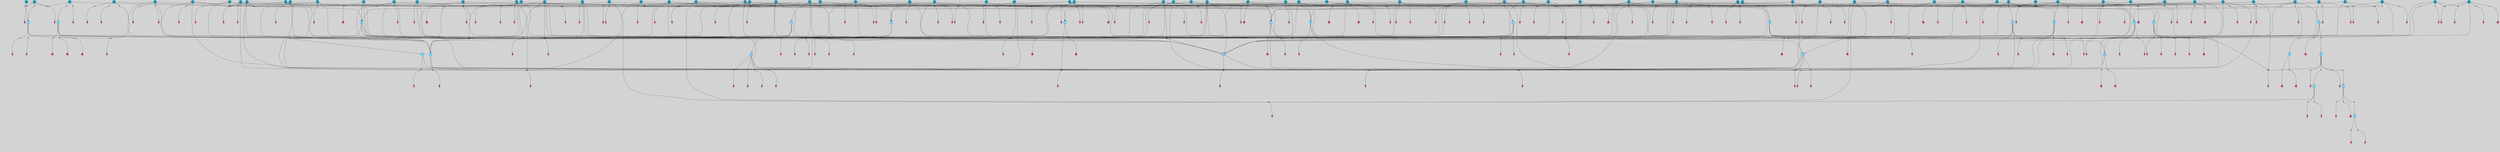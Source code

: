 // File exported with GEGELATI v1.3.1
// On the 2024-04-08 17:47:41
// With the File::TPGGraphDotExporter
digraph{
	graph[pad = "0.212, 0.055" bgcolor = lightgray]
	node[shape=circle style = filled label = ""]
		T3 [fillcolor="#66ddff"]
		T7 [fillcolor="#66ddff"]
		T9 [fillcolor="#66ddff"]
		T11 [fillcolor="#66ddff"]
		T24 [fillcolor="#66ddff"]
		T27 [fillcolor="#66ddff"]
		T54 [fillcolor="#66ddff"]
		T59 [fillcolor="#66ddff"]
		T82 [fillcolor="#66ddff"]
		T90 [fillcolor="#66ddff"]
		T95 [fillcolor="#66ddff"]
		T129 [fillcolor="#66ddff"]
		T150 [fillcolor="#1199bb"]
		T159 [fillcolor="#1199bb"]
		T176 [fillcolor="#66ddff"]
		T195 [fillcolor="#1199bb"]
		T212 [fillcolor="#66ddff"]
		T213 [fillcolor="#66ddff"]
		T245 [fillcolor="#1199bb"]
		T246 [fillcolor="#1199bb"]
		T255 [fillcolor="#66ddff"]
		T263 [fillcolor="#1199bb"]
		T267 [fillcolor="#66ddff"]
		T270 [fillcolor="#1199bb"]
		T274 [fillcolor="#1199bb"]
		T275 [fillcolor="#1199bb"]
		T280 [fillcolor="#1199bb"]
		T282 [fillcolor="#1199bb"]
		T283 [fillcolor="#66ddff"]
		T290 [fillcolor="#1199bb"]
		T300 [fillcolor="#66ddff"]
		T311 [fillcolor="#1199bb"]
		T313 [fillcolor="#1199bb"]
		T314 [fillcolor="#1199bb"]
		T316 [fillcolor="#1199bb"]
		T318 [fillcolor="#66ddff"]
		T319 [fillcolor="#66ddff"]
		T320 [fillcolor="#66ddff"]
		T321 [fillcolor="#66ddff"]
		T322 [fillcolor="#66ddff"]
		T323 [fillcolor="#66ddff"]
		T324 [fillcolor="#66ddff"]
		T325 [fillcolor="#1199bb"]
		T334 [fillcolor="#1199bb"]
		T337 [fillcolor="#1199bb"]
		T339 [fillcolor="#1199bb"]
		T342 [fillcolor="#1199bb"]
		T344 [fillcolor="#1199bb"]
		T359 [fillcolor="#1199bb"]
		T366 [fillcolor="#1199bb"]
		T374 [fillcolor="#1199bb"]
		T378 [fillcolor="#1199bb"]
		T383 [fillcolor="#1199bb"]
		T384 [fillcolor="#1199bb"]
		T386 [fillcolor="#1199bb"]
		T387 [fillcolor="#1199bb"]
		T389 [fillcolor="#1199bb"]
		T390 [fillcolor="#1199bb"]
		T391 [fillcolor="#1199bb"]
		T392 [fillcolor="#1199bb"]
		T394 [fillcolor="#1199bb"]
		T395 [fillcolor="#1199bb"]
		T399 [fillcolor="#1199bb"]
		T401 [fillcolor="#1199bb"]
		T404 [fillcolor="#1199bb"]
		T406 [fillcolor="#1199bb"]
		T409 [fillcolor="#1199bb"]
		T412 [fillcolor="#1199bb"]
		T413 [fillcolor="#1199bb"]
		T414 [fillcolor="#1199bb"]
		T416 [fillcolor="#1199bb"]
		T417 [fillcolor="#1199bb"]
		T418 [fillcolor="#1199bb"]
		T419 [fillcolor="#1199bb"]
		T420 [fillcolor="#1199bb"]
		T421 [fillcolor="#1199bb"]
		T422 [fillcolor="#1199bb"]
		T423 [fillcolor="#1199bb"]
		T424 [fillcolor="#1199bb"]
		T425 [fillcolor="#1199bb"]
		T426 [fillcolor="#1199bb"]
		T427 [fillcolor="#1199bb"]
		T428 [fillcolor="#1199bb"]
		T429 [fillcolor="#1199bb"]
		T430 [fillcolor="#1199bb"]
		T431 [fillcolor="#1199bb"]
		T432 [fillcolor="#1199bb"]
		T433 [fillcolor="#1199bb"]
		T434 [fillcolor="#1199bb"]
		T435 [fillcolor="#1199bb"]
		T436 [fillcolor="#1199bb"]
		T437 [fillcolor="#1199bb"]
		T438 [fillcolor="#1199bb"]
		T439 [fillcolor="#1199bb"]
		T440 [fillcolor="#1199bb"]
		T441 [fillcolor="#1199bb"]
		T442 [fillcolor="#1199bb"]
		T443 [fillcolor="#1199bb"]
		T444 [fillcolor="#1199bb"]
		T445 [fillcolor="#1199bb"]
		T446 [fillcolor="#1199bb"]
		T447 [fillcolor="#1199bb"]
		T448 [fillcolor="#1199bb"]
		T449 [fillcolor="#1199bb"]
		P3312 [fillcolor="#cccccc" shape=point] //6|
		I3312 [shape=box style=invis label="6|1&2|6#1|7&#92;n10|7&2|0#1|5&#92;n9|4&0|1#2|2&#92;n8|6&0|0#1|0&#92;n"]
		P3312 -> I3312[style=invis]
		A2676 [fillcolor="#ff3366" shape=box margin=0.03 width=0 height=0 label="3"]
		T3 -> P3312 -> A2676
		P3313 [fillcolor="#cccccc" shape=point] //3|
		I3313 [shape=box style=invis label="7|6&2|4#0|2&#92;n10|3&2|7#1|4&#92;n11|6&0|4#0|1&#92;n7|1&0|0#2|6&#92;n7|6&0|3#2|6&#92;n4|0&2|6#0|1&#92;n4|4&2|5#0|2&#92;n4|6&0|4#2|7&#92;n10|0&2|3#1|5&#92;n2|6&0|5#0|2&#92;n1|0&2|3#0|7&#92;n1|6&2|0#0|5&#92;n6|2&0|1#0|7&#92;n9|2&0|3#2|7&#92;n5|3&0|6#0|6&#92;n1|7&2|5#2|3&#92;n8|1&2|7#0|6&#92;n1|0&2|5#2|1&#92;n7|1&2|2#2|5&#92;n7|4&2|6#0|3&#92;n"]
		P3313 -> I3313[style=invis]
		A2677 [fillcolor="#ff3366" shape=box margin=0.03 width=0 height=0 label="4"]
		T3 -> P3313 -> A2677
		P3314 [fillcolor="#cccccc" shape=point] //-3|
		I3314 [shape=box style=invis label="1|6&2|7#0|7&#92;n10|2&0|7#1|3&#92;n9|6&2|7#2|2&#92;n5|3&0|7#0|7&#92;n1|6&2|3#0|0&#92;n2|3&2|3#2|2&#92;n5|1&2|6#0|6&#92;n"]
		P3314 -> I3314[style=invis]
		A2678 [fillcolor="#ff3366" shape=box margin=0.03 width=0 height=0 label="7"]
		T7 -> P3314 -> A2678
		P3315 [fillcolor="#cccccc" shape=point] //5|
		I3315 [shape=box style=invis label="0|5&2|3#0|1&#92;n0|6&2|1#2|4&#92;n6|2&2|6#0|7&#92;n7|4&0|3#0|1&#92;n5|4&0|7#1|6&#92;n9|1&0|5#2|2&#92;n6|3&2|3#1|7&#92;n11|7&2|4#1|6&#92;n2|5&0|1#0|0&#92;n4|7&0|0#0|2&#92;n6|2&0|6#0|0&#92;n2|1&2|6#2|4&#92;n10|0&2|0#1|0&#92;n6|6&2|4#0|6&#92;n"]
		P3315 -> I3315[style=invis]
		A2679 [fillcolor="#ff3366" shape=box margin=0.03 width=0 height=0 label="8"]
		T7 -> P3315 -> A2679
		P3316 [fillcolor="#cccccc" shape=point] //-6|
		I3316 [shape=box style=invis label="11|1&0|7#2|0&#92;n10|4&0|1#1|0&#92;n4|3&2|4#2|1&#92;n0|5&2|0#0|0&#92;n6|1&0|0#0|3&#92;n8|2&2|0#0|4&#92;n11|4&2|0#1|6&#92;n7|0&2|6#2|3&#92;n5|3&2|6#2|0&#92;n2|0&2|0#0|4&#92;n"]
		P3316 -> I3316[style=invis]
		A2680 [fillcolor="#ff3366" shape=box margin=0.03 width=0 height=0 label="9"]
		T9 -> P3316 -> A2680
		P3317 [fillcolor="#cccccc" shape=point] //2|
		I3317 [shape=box style=invis label="6|3&2|7#1|4&#92;n8|6&0|0#2|5&#92;n2|1&0|2#0|3&#92;n8|7&0|6#0|4&#92;n2|1&2|0#0|1&#92;n0|0&2|2#2|3&#92;n6|6&0|7#2|1&#92;n6|1&0|7#2|6&#92;n5|4&2|7#0|4&#92;n0|3&0|4#2|0&#92;n11|0&2|0#2|5&#92;n4|5&2|5#2|4&#92;n5|7&0|6#0|4&#92;n9|7&2|5#0|3&#92;n5|4&2|1#0|3&#92;n5|3&0|1#1|7&#92;n0|4&0|3#2|5&#92;n"]
		P3317 -> I3317[style=invis]
		A2681 [fillcolor="#ff3366" shape=box margin=0.03 width=0 height=0 label="10"]
		T9 -> P3317 -> A2681
		P3318 [fillcolor="#cccccc" shape=point] //6|
		I3318 [shape=box style=invis label="3|0&2|7#2|2&#92;n3|2&0|4#2|5&#92;n5|1&0|2#1|0&#92;n8|7&0|1#2|0&#92;n8|5&0|3#0|6&#92;n0|2&0|2#2|3&#92;n1|5&2|5#0|5&#92;n5|6&0|6#0|7&#92;n6|7&0|0#2|6&#92;n1|2&2|3#0|0&#92;n7|7&2|3#0|4&#92;n0|7&2|7#0|6&#92;n1|0&2|2#2|7&#92;n4|4&0|1#0|0&#92;n"]
		P3318 -> I3318[style=invis]
		A2682 [fillcolor="#ff3366" shape=box margin=0.03 width=0 height=0 label="11"]
		T11 -> P3318 -> A2682
		P3319 [fillcolor="#cccccc" shape=point] //-4|
		I3319 [shape=box style=invis label="4|1&0|4#2|6&#92;n1|2&2|2#2|0&#92;n1|2&2|0#0|6&#92;n8|4&2|3#2|5&#92;n5|5&2|1#1|0&#92;n"]
		P3319 -> I3319[style=invis]
		A2683 [fillcolor="#ff3366" shape=box margin=0.03 width=0 height=0 label="12"]
		T11 -> P3319 -> A2683
		P3320 [fillcolor="#cccccc" shape=point] //1|
		I3320 [shape=box style=invis label="5|1&0|6#2|7&#92;n2|4&0|4#2|2&#92;n0|6&0|5#0|4&#92;n10|6&2|5#1|6&#92;n9|3&0|1#1|7&#92;n10|3&2|2#1|0&#92;n5|0&0|0#2|1&#92;n11|3&2|3#1|5&#92;n10|3&0|1#1|0&#92;n2|4&0|1#0|1&#92;n0|2&0|3#2|4&#92;n9|2&2|1#2|5&#92;n11|7&2|6#2|6&#92;n"]
		P3320 -> I3320[style=invis]
		T24 -> P3320 -> T7
		P3321 [fillcolor="#cccccc" shape=point] //5|
		I3321 [shape=box style=invis label="3|0&2|0#0|1&#92;n3|0&0|7#0|1&#92;n5|3&0|2#2|6&#92;n4|4&2|4#2|6&#92;n11|2&0|7#1|6&#92;n2|7&2|2#2|5&#92;n9|3&2|6#2|7&#92;n7|7&0|0#0|4&#92;n6|1&2|4#2|3&#92;n5|4&2|0#1|6&#92;n1|3&0|7#0|4&#92;n"]
		P3321 -> I3321[style=invis]
		A2684 [fillcolor="#ff3366" shape=box margin=0.03 width=0 height=0 label="7"]
		T24 -> P3321 -> A2684
		P3322 [fillcolor="#cccccc" shape=point] //-2|
		I3322 [shape=box style=invis label="4|1&0|4#0|3&#92;n4|2&0|5#2|0&#92;n5|5&2|6#0|5&#92;n1|4&0|1#0|2&#92;n6|3&2|7#1|5&#92;n0|4&2|0#0|3&#92;n8|5&2|5#1|2&#92;n10|7&2|7#1|1&#92;n3|4&0|0#2|1&#92;n3|6&2|5#2|5&#92;n8|3&0|1#0|7&#92;n10|0&2|7#1|3&#92;n4|1&2|4#0|1&#92;n9|3&2|0#0|4&#92;n3|6&2|0#0|4&#92;n1|2&0|6#2|1&#92;n4|0&2|1#2|2&#92;n"]
		P3322 -> I3322[style=invis]
		A2685 [fillcolor="#ff3366" shape=box margin=0.03 width=0 height=0 label="14"]
		T24 -> P3322 -> A2685
		P3323 [fillcolor="#cccccc" shape=point] //2|
		I3323 [shape=box style=invis label="9|1&2|3#0|1&#92;n5|2&2|0#2|4&#92;n3|6&2|5#2|7&#92;n7|0&2|5#0|4&#92;n1|2&0|3#0|5&#92;n7|3&2|7#0|0&#92;n"]
		P3323 -> I3323[style=invis]
		A2686 [fillcolor="#ff3366" shape=box margin=0.03 width=0 height=0 label="2"]
		T27 -> P3323 -> A2686
		P3324 [fillcolor="#cccccc" shape=point] //-6|
		I3324 [shape=box style=invis label="7|5&0|4#0|4&#92;n11|0&2|5#2|1&#92;n"]
		P3324 -> I3324[style=invis]
		A2687 [fillcolor="#ff3366" shape=box margin=0.03 width=0 height=0 label="3"]
		T27 -> P3324 -> A2687
		T27 -> P3313
		P3325 [fillcolor="#cccccc" shape=point] //0|
		I3325 [shape=box style=invis label="2|5&0|1#0|6&#92;n6|1&2|2#2|7&#92;n8|0&0|3#1|4&#92;n4|3&2|5#2|4&#92;n8|1&2|4#0|0&#92;n6|6&0|1#2|6&#92;n11|7&2|4#2|5&#92;n6|2&2|4#0|2&#92;n8|5&2|4#2|4&#92;n2|1&2|1#2|2&#92;n2|7&2|5#2|6&#92;n9|7&0|5#0|4&#92;n1|2&0|5#2|6&#92;n4|2&2|3#2|7&#92;n3|3&2|1#0|2&#92;n"]
		P3325 -> I3325[style=invis]
		A2688 [fillcolor="#ff3366" shape=box margin=0.03 width=0 height=0 label="5"]
		T27 -> P3325 -> A2688
		P3326 [fillcolor="#cccccc" shape=point] //0|
		I3326 [shape=box style=invis label="4|0&0|3#2|7&#92;n10|2&0|3#1|7&#92;n3|5&0|2#0|3&#92;n4|5&0|0#2|1&#92;n10|7&2|0#1|2&#92;n5|3&2|3#1|6&#92;n9|5&2|0#0|4&#92;n5|4&2|7#0|2&#92;n10|3&2|7#1|4&#92;n7|2&0|1#2|6&#92;n8|6&0|5#0|5&#92;n8|7&2|3#0|5&#92;n2|6&2|4#0|0&#92;n"]
		P3326 -> I3326[style=invis]
		A2689 [fillcolor="#ff3366" shape=box margin=0.03 width=0 height=0 label="5"]
		T27 -> P3326 -> A2689
		P3327 [fillcolor="#cccccc" shape=point] //8|
		I3327 [shape=box style=invis label="9|0&0|1#2|0&#92;n10|1&2|5#1|4&#92;n8|2&2|6#0|4&#92;n2|4&2|5#2|3&#92;n4|2&2|2#0|2&#92;n7|5&0|2#0|0&#92;n8|2&2|1#1|3&#92;n8|7&0|7#2|1&#92;n1|1&0|0#0|7&#92;n5|6&2|5#1|0&#92;n6|6&2|5#0|0&#92;n11|4&0|3#2|6&#92;n4|2&2|4#0|7&#92;n5|6&0|1#2|0&#92;n11|3&0|2#0|7&#92;n"]
		P3327 -> I3327[style=invis]
		A2690 [fillcolor="#ff3366" shape=box margin=0.03 width=0 height=0 label="6"]
		T54 -> P3327 -> A2690
		T54 -> P3321
		P3328 [fillcolor="#cccccc" shape=point] //-10|
		I3328 [shape=box style=invis label="3|6&0|0#0|4&#92;n4|1&2|4#0|1&#92;n5|1&0|1#0|4&#92;n5|5&2|6#0|5&#92;n6|5&0|6#0|3&#92;n11|1&2|0#0|1&#92;n0|7&2|0#0|3&#92;n1|2&0|6#0|1&#92;n8|0&0|4#2|0&#92;n0|4&0|7#2|7&#92;n7|0&2|7#1|3&#92;n3|1&0|5#2|5&#92;n5|1&0|4#0|3&#92;n2|2&0|2#0|0&#92;n8|3&0|1#0|7&#92;n3|0&0|3#0|5&#92;n7|2&0|5#2|0&#92;n6|3&2|7#1|5&#92;n4|7&2|7#2|1&#92;n"]
		P3328 -> I3328[style=invis]
		A2691 [fillcolor="#ff3366" shape=box margin=0.03 width=0 height=0 label="14"]
		T54 -> P3328 -> A2691
		T54 -> P3315
		P3329 [fillcolor="#cccccc" shape=point] //8|
		I3329 [shape=box style=invis label="9|0&0|1#2|0&#92;n10|1&2|5#1|4&#92;n8|2&2|6#0|4&#92;n4|5&0|3#0|1&#92;n2|4&2|5#2|3&#92;n4|2&2|2#0|2&#92;n7|5&0|2#0|0&#92;n8|2&2|1#1|3&#92;n8|7&0|7#2|1&#92;n1|1&0|0#0|7&#92;n5|6&2|5#1|0&#92;n6|3&2|5#0|0&#92;n11|4&0|3#2|6&#92;n1|2&2|4#0|7&#92;n5|6&0|1#2|0&#92;n11|3&0|2#0|7&#92;n"]
		P3329 -> I3329[style=invis]
		A2692 [fillcolor="#ff3366" shape=box margin=0.03 width=0 height=0 label="6"]
		T59 -> P3329 -> A2692
		T59 -> P3321
		T59 -> P3316
		T59 -> P3321
		P3330 [fillcolor="#cccccc" shape=point] //6|
		I3330 [shape=box style=invis label="7|0&2|5#1|2&#92;n10|6&2|1#1|3&#92;n7|5&0|2#0|7&#92;n10|7&0|1#1|5&#92;n4|6&2|5#0|5&#92;n4|4&0|7#2|7&#92;n"]
		P3330 -> I3330[style=invis]
		A2693 [fillcolor="#ff3366" shape=box margin=0.03 width=0 height=0 label="7"]
		T82 -> P3330 -> A2693
		P3331 [fillcolor="#cccccc" shape=point] //6|
		I3331 [shape=box style=invis label="0|5&2|3#0|1&#92;n0|6&2|1#2|4&#92;n9|1&0|5#2|2&#92;n7|4&0|3#0|1&#92;n5|4&0|7#1|6&#92;n2|5&0|1#0|0&#92;n6|3&2|3#1|7&#92;n11|7&2|4#1|6&#92;n6|2&2|6#0|1&#92;n4|7&0|0#0|2&#92;n6|2&0|6#0|0&#92;n9|1&2|6#2|4&#92;n10|0&2|0#1|0&#92;n6|6&2|4#0|6&#92;n"]
		P3331 -> I3331[style=invis]
		A2694 [fillcolor="#ff3366" shape=box margin=0.03 width=0 height=0 label="8"]
		T82 -> P3331 -> A2694
		T82 -> P3316
		P3332 [fillcolor="#cccccc" shape=point] //-2|
		I3332 [shape=box style=invis label="8|4&2|1#2|5&#92;n4|1&0|7#2|1&#92;n5|7&2|3#2|2&#92;n10|4&2|5#1|7&#92;n10|0&2|6#1|3&#92;n4|5&2|7#0|6&#92;n9|5&2|4#0|4&#92;n2|4&0|5#0|7&#92;n11|1&2|4#2|6&#92;n5|6&0|7#1|2&#92;n2|7&2|7#2|6&#92;n5|2&0|5#1|5&#92;n3|0&0|6#0|2&#92;n4|0&0|4#2|4&#92;n4|4&2|6#0|7&#92;n10|6&2|0#1|4&#92;n9|7&0|3#1|4&#92;n1|4&2|6#0|3&#92;n11|5&2|6#0|3&#92;n0|3&0|5#0|1&#92;n"]
		P3332 -> I3332[style=invis]
		A2695 [fillcolor="#ff3366" shape=box margin=0.03 width=0 height=0 label="13"]
		T90 -> P3332 -> A2695
		P3333 [fillcolor="#cccccc" shape=point] //4|
		I3333 [shape=box style=invis label="7|1&2|6#1|3&#92;n10|1&0|3#1|6&#92;n8|5&2|3#2|1&#92;n11|5&0|0#2|6&#92;n4|1&0|6#0|0&#92;n11|1&0|2#0|3&#92;n2|0&2|1#0|7&#92;n"]
		P3333 -> I3333[style=invis]
		A2696 [fillcolor="#ff3366" shape=box margin=0.03 width=0 height=0 label="2"]
		T90 -> P3333 -> A2696
		P3334 [fillcolor="#cccccc" shape=point] //7|
		I3334 [shape=box style=invis label="10|3&0|1#1|4&#92;n4|6&0|0#0|2&#92;n4|5&0|6#0|0&#92;n4|3&0|6#2|1&#92;n7|0&0|3#1|2&#92;n4|7&0|6#0|5&#92;n7|6&0|7#0|6&#92;n6|6&0|0#0|3&#92;n11|1&0|4#2|5&#92;n10|2&0|3#1|2&#92;n"]
		P3334 -> I3334[style=invis]
		A2697 [fillcolor="#ff3366" shape=box margin=0.03 width=0 height=0 label="4"]
		T90 -> P3334 -> A2697
		P3335 [fillcolor="#cccccc" shape=point] //-3|
		I3335 [shape=box style=invis label="8|1&2|3#0|5&#92;n0|6&0|5#0|5&#92;n3|7&2|1#0|6&#92;n3|5&0|1#0|0&#92;n9|5&2|0#0|4&#92;n3|5&0|2#0|3&#92;n10|6&2|4#1|0&#92;n9|4&2|7#2|6&#92;n1|7&2|5#2|2&#92;n"]
		P3335 -> I3335[style=invis]
		A2698 [fillcolor="#ff3366" shape=box margin=0.03 width=0 height=0 label="5"]
		T90 -> P3335 -> A2698
		P3336 [fillcolor="#cccccc" shape=point] //-7|
		I3336 [shape=box style=invis label="3|0&2|0#0|1&#92;n1|1&0|2#0|4&#92;n11|2&0|7#1|6&#92;n9|7&0|0#0|4&#92;n3|0&0|7#0|1&#92;n9|3&2|6#2|7&#92;n5|3&0|2#2|6&#92;n6|1&2|4#2|3&#92;n5|4&2|0#1|6&#92;n1|3&0|7#0|7&#92;n"]
		P3336 -> I3336[style=invis]
		A2699 [fillcolor="#ff3366" shape=box margin=0.03 width=0 height=0 label="7"]
		T90 -> P3336 -> A2699
		P3337 [fillcolor="#cccccc" shape=point] //4|
		I3337 [shape=box style=invis label="4|3&0|6#0|3&#92;n5|7&2|3#2|2&#92;n5|6&0|7#1|2&#92;n1|4&2|6#0|3&#92;n8|4&2|1#2|5&#92;n9|5&2|4#1|4&#92;n2|4&0|5#0|7&#92;n10|0&0|6#1|3&#92;n3|0&0|6#0|2&#92;n2|7&2|7#2|6&#92;n5|2&0|5#1|5&#92;n10|4&2|5#1|7&#92;n4|0&0|4#2|4&#92;n11|1&0|4#2|6&#92;n10|6&2|0#1|4&#92;n9|7&0|3#1|4&#92;n4|5&2|7#0|6&#92;n11|5&2|6#2|3&#92;n0|3&0|5#0|1&#92;n"]
		P3337 -> I3337[style=invis]
		A2700 [fillcolor="#ff3366" shape=box margin=0.03 width=0 height=0 label="13"]
		T95 -> P3337 -> A2700
		P3338 [fillcolor="#cccccc" shape=point] //8|
		I3338 [shape=box style=invis label="9|7&0|5#2|5&#92;n3|3&2|3#0|2&#92;n9|5&2|2#1|0&#92;n2|3&0|6#0|3&#92;n4|4&2|5#2|7&#92;n11|3&2|0#1|5&#92;n6|6&2|1#2|2&#92;n4|6&0|1#2|2&#92;n2|5&2|7#2|2&#92;n7|7&2|2#2|3&#92;n6|5&0|3#2|6&#92;n6|7&0|6#0|2&#92;n"]
		P3338 -> I3338[style=invis]
		A2701 [fillcolor="#ff3366" shape=box margin=0.03 width=0 height=0 label="14"]
		T95 -> P3338 -> A2701
		P3339 [fillcolor="#cccccc" shape=point] //2|
		I3339 [shape=box style=invis label="4|1&0|4#2|6&#92;n5|5&2|1#1|0&#92;n1|0&2|0#0|6&#92;n8|4&2|3#2|5&#92;n"]
		P3339 -> I3339[style=invis]
		T95 -> P3339 -> T11
		P3340 [fillcolor="#cccccc" shape=point] //-9|
		I3340 [shape=box style=invis label="2|0&2|0#2|1&#92;n4|4&2|4#2|6&#92;n9|1&0|3#1|7&#92;n5|3&0|2#2|6&#92;n2|7&2|2#2|5&#92;n5|4&2|0#1|6&#92;n3|0&0|7#0|1&#92;n1|3&0|7#0|4&#92;n11|6&2|2#0|7&#92;n7|7&0|0#0|4&#92;n11|0&0|7#1|6&#92;n9|3&2|6#2|7&#92;n"]
		P3340 -> I3340[style=invis]
		A2702 [fillcolor="#ff3366" shape=box margin=0.03 width=0 height=0 label="7"]
		T95 -> P3340 -> A2702
		P3341 [fillcolor="#cccccc" shape=point] //-8|
		I3341 [shape=box style=invis label="7|5&0|4#2|4&#92;n"]
		P3341 -> I3341[style=invis]
		A2703 [fillcolor="#ff3366" shape=box margin=0.03 width=0 height=0 label="3"]
		T95 -> P3341 -> A2703
		T129 -> P3327
		T129 -> P3321
		P3342 [fillcolor="#cccccc" shape=point] //10|
		I3342 [shape=box style=invis label="4|5&2|7#2|1&#92;n1|7&2|3#0|6&#92;n3|5&2|2#0|3&#92;n10|3&0|7#1|4&#92;n7|1&0|4#2|6&#92;n10|2&0|3#1|7&#92;n9|5&2|0#0|4&#92;n4|0&0|3#2|7&#92;n11|4&2|6#1|2&#92;n5|4&2|7#0|2&#92;n2|6&2|4#0|0&#92;n6|5&0|7#2|1&#92;n5|3&2|3#1|6&#92;n10|7&2|0#1|2&#92;n"]
		P3342 -> I3342[style=invis]
		A2704 [fillcolor="#ff3366" shape=box margin=0.03 width=0 height=0 label="5"]
		T129 -> P3342 -> A2704
		P3343 [fillcolor="#cccccc" shape=point] //5|
		I3343 [shape=box style=invis label="9|4&2|3#1|3&#92;n0|4&2|4#0|5&#92;n6|1&2|6#2|5&#92;n4|0&0|5#2|0&#92;n"]
		P3343 -> I3343[style=invis]
		A2705 [fillcolor="#ff3366" shape=box margin=0.03 width=0 height=0 label="7"]
		T129 -> P3343 -> A2705
		P3344 [fillcolor="#cccccc" shape=point] //6|
		I3344 [shape=box style=invis label="9|4&2|7#0|6&#92;n8|4&0|1#1|0&#92;n1|3&0|0#2|1&#92;n2|4&0|6#2|2&#92;n5|1&2|5#0|7&#92;n3|0&0|3#2|6&#92;n2|2&2|6#0|2&#92;n8|4&0|4#2|2&#92;n5|1&2|4#0|3&#92;n9|4&0|6#0|6&#92;n5|0&2|2#1|5&#92;n11|7&0|0#1|1&#92;n0|4&0|3#0|3&#92;n7|7&2|4#2|5&#92;n1|5&0|1#2|1&#92;n"]
		P3344 -> I3344[style=invis]
		A2706 [fillcolor="#ff3366" shape=box margin=0.03 width=0 height=0 label="1"]
		T129 -> P3344 -> A2706
		P3345 [fillcolor="#cccccc" shape=point] //-3|
		I3345 [shape=box style=invis label="2|6&0|0#0|7&#92;n9|6&2|0#0|6&#92;n3|0&0|5#0|1&#92;n5|5&0|4#0|3&#92;n6|1&2|4#2|3&#92;n2|7&2|2#2|5&#92;n5|3&0|2#2|6&#92;n7|7&0|0#0|4&#92;n5|4&2|0#1|6&#92;n9|3&2|6#2|7&#92;n1|3&0|7#0|4&#92;n"]
		P3345 -> I3345[style=invis]
		A2707 [fillcolor="#ff3366" shape=box margin=0.03 width=0 height=0 label="7"]
		T150 -> P3345 -> A2707
		P3346 [fillcolor="#cccccc" shape=point] //4|
		I3346 [shape=box style=invis label="6|0&0|7#1|0&#92;n8|6&2|6#2|7&#92;n"]
		P3346 -> I3346[style=invis]
		A2708 [fillcolor="#ff3366" shape=box margin=0.03 width=0 height=0 label="3"]
		T150 -> P3346 -> A2708
		P3347 [fillcolor="#cccccc" shape=point] //0|
		I3347 [shape=box style=invis label="2|5&0|1#0|6&#92;n6|1&2|2#2|7&#92;n8|0&0|3#1|4&#92;n11|7&2|4#2|5&#92;n8|1&2|4#0|0&#92;n6|6&0|1#2|6&#92;n7|0&2|4#1|0&#92;n4|1&2|5#2|4&#92;n6|2&2|4#0|2&#92;n8|5&2|4#2|4&#92;n2|1&2|1#2|2&#92;n2|7&2|5#2|6&#92;n9|7&0|5#0|4&#92;n1|2&0|5#2|6&#92;n4|2&2|3#2|7&#92;n3|3&2|1#0|2&#92;n"]
		P3347 -> I3347[style=invis]
		A2709 [fillcolor="#ff3366" shape=box margin=0.03 width=0 height=0 label="5"]
		T150 -> P3347 -> A2709
		T150 -> P3341
		P3348 [fillcolor="#cccccc" shape=point] //7|
		I3348 [shape=box style=invis label="1|6&2|7#0|7&#92;n9|6&2|7#2|2&#92;n10|2&0|7#1|0&#92;n1|6&2|3#0|0&#92;n5|0&2|2#1|1&#92;n2|3&2|3#2|2&#92;n5|1&2|6#0|6&#92;n"]
		P3348 -> I3348[style=invis]
		T150 -> P3348 -> T90
		P3349 [fillcolor="#cccccc" shape=point] //7|
		I3349 [shape=box style=invis label="7|0&2|1#2|0&#92;n9|7&2|1#1|7&#92;n8|2&0|1#1|0&#92;n6|6&0|2#1|1&#92;n2|2&0|5#0|0&#92;n5|7&0|0#2|1&#92;n5|1&2|5#1|5&#92;n4|7&2|4#2|3&#92;n10|5&2|2#1|5&#92;n1|3&2|2#2|0&#92;n10|2&2|6#1|5&#92;n"]
		P3349 -> I3349[style=invis]
		A2710 [fillcolor="#ff3366" shape=box margin=0.03 width=0 height=0 label="1"]
		T159 -> P3349 -> A2710
		P3350 [fillcolor="#cccccc" shape=point] //7|
		I3350 [shape=box style=invis label="7|4&2|7#0|4&#92;n4|6&0|1#2|5&#92;n2|1&2|3#0|0&#92;n4|3&2|0#0|1&#92;n0|0&2|7#2|7&#92;n7|7&0|5#2|3&#92;n5|0&2|1#2|2&#92;n10|0&0|4#1|2&#92;n4|4&0|7#0|0&#92;n6|7&0|2#0|1&#92;n1|4&2|5#0|4&#92;n"]
		P3350 -> I3350[style=invis]
		A2711 [fillcolor="#ff3366" shape=box margin=0.03 width=0 height=0 label="0"]
		T159 -> P3350 -> A2711
		P3351 [fillcolor="#cccccc" shape=point] //5|
		I3351 [shape=box style=invis label="0|5&2|3#0|1&#92;n0|6&2|1#2|4&#92;n6|2&2|6#0|7&#92;n9|0&2|7#1|1&#92;n7|4&0|3#0|1&#92;n11|7&2|4#1|6&#92;n9|1&0|5#2|2&#92;n5|4&0|7#1|6&#92;n2|5&0|1#0|0&#92;n4|7&0|0#0|2&#92;n6|2&0|6#0|0&#92;n2|1&2|6#2|4&#92;n10|0&0|0#1|0&#92;n6|6&2|4#0|6&#92;n"]
		P3351 -> I3351[style=invis]
		T159 -> P3351 -> T129
		P3352 [fillcolor="#cccccc" shape=point] //3|
		I3352 [shape=box style=invis label="4|7&0|7#2|7&#92;n11|5&2|6#0|2&#92;n5|5&2|6#2|0&#92;n3|2&0|6#0|3&#92;n10|2&2|5#1|5&#92;n9|4&2|3#1|5&#92;n2|5&2|7#2|4&#92;n11|3&2|5#1|0&#92;n7|0&0|7#2|1&#92;n1|2&0|5#0|1&#92;n"]
		P3352 -> I3352[style=invis]
		A2712 [fillcolor="#ff3366" shape=box margin=0.03 width=0 height=0 label="5"]
		T176 -> P3352 -> A2712
		P3353 [fillcolor="#cccccc" shape=point] //2|
		I3353 [shape=box style=invis label="7|1&0|6#0|1&#92;n5|2&2|5#1|6&#92;n10|1&2|1#1|1&#92;n4|7&0|4#2|2&#92;n11|7&0|4#2|7&#92;n5|0&0|5#1|7&#92;n8|2&0|5#2|4&#92;n10|0&2|6#1|6&#92;n5|1&0|1#2|3&#92;n1|6&2|0#0|1&#92;n9|6&2|2#1|4&#92;n3|4&2|3#0|0&#92;n10|1&0|1#1|0&#92;n2|2&0|1#2|1&#92;n3|1&2|7#0|3&#92;n"]
		P3353 -> I3353[style=invis]
		A2713 [fillcolor="#ff3366" shape=box margin=0.03 width=0 height=0 label="10"]
		T176 -> P3353 -> A2713
		P3354 [fillcolor="#cccccc" shape=point] //-1|
		I3354 [shape=box style=invis label="1|7&2|1#0|6&#92;n8|1&2|3#0|5&#92;n10|6&2|7#1|0&#92;n1|7&2|5#0|2&#92;n0|3&0|3#2|2&#92;n3|5&0|1#0|0&#92;n3|5&0|2#0|3&#92;n1|5&2|0#0|4&#92;n5|7&2|2#2|5&#92;n4|0&2|3#0|3&#92;n"]
		P3354 -> I3354[style=invis]
		T176 -> P3354 -> T3
		P3355 [fillcolor="#cccccc" shape=point] //-3|
		I3355 [shape=box style=invis label="6|3&2|4#1|4&#92;n5|3&0|1#1|7&#92;n2|1&0|2#2|3&#92;n8|7&0|6#0|4&#92;n2|1&2|0#0|1&#92;n0|0&2|2#2|3&#92;n6|1&0|7#2|6&#92;n5|7&0|2#0|4&#92;n0|3&0|4#2|0&#92;n11|0&2|0#2|5&#92;n6|0&2|0#1|4&#92;n8|6&0|2#2|5&#92;n5|4&2|1#0|3&#92;n9|7&2|5#0|3&#92;n5|4&2|7#0|4&#92;n"]
		P3355 -> I3355[style=invis]
		A2714 [fillcolor="#ff3366" shape=box margin=0.03 width=0 height=0 label="10"]
		T176 -> P3355 -> A2714
		P3356 [fillcolor="#cccccc" shape=point] //4|
		I3356 [shape=box style=invis label="7|1&0|6#0|1&#92;n5|2&2|5#1|6&#92;n10|1&2|1#1|1&#92;n9|6&2|2#1|4&#92;n4|7&0|4#2|2&#92;n9|6&0|4#1|1&#92;n10|0&2|6#1|6&#92;n5|1&0|1#2|3&#92;n1|6&2|0#0|1&#92;n8|2&0|5#2|4&#92;n3|4&2|3#0|0&#92;n10|1&0|5#1|0&#92;n2|2&0|1#2|1&#92;n3|1&2|7#0|3&#92;n"]
		P3356 -> I3356[style=invis]
		A2715 [fillcolor="#ff3366" shape=box margin=0.03 width=0 height=0 label="10"]
		T176 -> P3356 -> A2715
		P3357 [fillcolor="#cccccc" shape=point] //5|
		I3357 [shape=box style=invis label="3|0&2|0#2|1&#92;n3|0&0|7#0|1&#92;n5|3&0|2#2|6&#92;n4|4&2|4#2|6&#92;n5|4&2|0#1|6&#92;n2|7&2|2#2|5&#92;n1|3&0|7#0|4&#92;n11|6&2|2#0|7&#92;n7|7&0|0#0|4&#92;n6|1&2|4#2|3&#92;n11|0&0|7#1|6&#92;n9|3&2|6#2|7&#92;n"]
		P3357 -> I3357[style=invis]
		A2716 [fillcolor="#ff3366" shape=box margin=0.03 width=0 height=0 label="7"]
		T195 -> P3357 -> A2716
		P3358 [fillcolor="#cccccc" shape=point] //4|
		I3358 [shape=box style=invis label="7|1&0|6#0|1&#92;n6|7&2|7#1|7&#92;n10|1&2|1#1|1&#92;n9|6&2|2#1|4&#92;n4|7&0|4#2|2&#92;n9|6&0|5#1|1&#92;n10|0&2|6#1|6&#92;n5|1&0|1#2|3&#92;n10|1&0|5#1|0&#92;n3|4&2|3#0|0&#92;n8|2&0|5#2|4&#92;n1|6&2|0#0|0&#92;n2|3&0|1#2|6&#92;n5|2&2|2#1|6&#92;n2|2&0|1#2|1&#92;n3|1&2|7#0|3&#92;n6|7&2|3#0|4&#92;n"]
		P3358 -> I3358[style=invis]
		A2717 [fillcolor="#ff3366" shape=box margin=0.03 width=0 height=0 label="10"]
		T195 -> P3358 -> A2717
		P3359 [fillcolor="#cccccc" shape=point] //-4|
		I3359 [shape=box style=invis label="0|4&0|0#2|7&#92;n8|5&2|4#2|4&#92;n4|3&2|5#2|4&#92;n11|7&2|2#2|5&#92;n6|5&2|2#2|7&#92;n3|2&0|7#0|7&#92;n3|3&2|1#0|3&#92;n2|6&0|3#2|5&#92;n0|1&2|6#2|2&#92;n8|2&0|0#1|6&#92;n0|7&0|5#0|4&#92;n9|5&0|3#2|7&#92;n2|7&2|5#2|6&#92;n9|0&2|0#0|1&#92;n1|2&2|4#0|2&#92;n"]
		P3359 -> I3359[style=invis]
		T195 -> P3359 -> T27
		T195 -> P3350
		P3360 [fillcolor="#cccccc" shape=point] //6|
		I3360 [shape=box style=invis label="9|4&2|7#0|6&#92;n8|4&0|1#1|0&#92;n1|3&0|0#2|1&#92;n2|4&0|6#2|2&#92;n5|1&2|5#0|7&#92;n3|0&0|3#2|6&#92;n2|2&2|6#0|2&#92;n8|4&0|4#2|2&#92;n5|1&2|4#0|3&#92;n9|4&0|6#0|6&#92;n5|0&2|2#1|5&#92;n11|7&0|0#1|1&#92;n0|4&0|3#0|3&#92;n7|7&2|4#2|5&#92;n1|5&0|1#2|1&#92;n"]
		P3360 -> I3360[style=invis]
		A2718 [fillcolor="#ff3366" shape=box margin=0.03 width=0 height=0 label="1"]
		T212 -> P3360 -> A2718
		P3361 [fillcolor="#cccccc" shape=point] //5|
		I3361 [shape=box style=invis label="9|4&2|3#1|3&#92;n0|4&2|4#0|5&#92;n6|1&2|6#2|5&#92;n4|0&0|5#2|0&#92;n"]
		P3361 -> I3361[style=invis]
		A2719 [fillcolor="#ff3366" shape=box margin=0.03 width=0 height=0 label="7"]
		T212 -> P3361 -> A2719
		P3362 [fillcolor="#cccccc" shape=point] //5|
		I3362 [shape=box style=invis label="3|0&2|0#0|1&#92;n3|0&0|7#0|1&#92;n5|3&0|2#2|6&#92;n4|4&2|4#2|6&#92;n11|2&0|7#1|6&#92;n2|7&2|2#2|5&#92;n9|3&2|6#2|7&#92;n7|7&0|0#0|4&#92;n6|1&2|4#2|3&#92;n5|4&2|0#1|6&#92;n1|3&0|7#0|4&#92;n"]
		P3362 -> I3362[style=invis]
		A2720 [fillcolor="#ff3366" shape=box margin=0.03 width=0 height=0 label="7"]
		T212 -> P3362 -> A2720
		P3363 [fillcolor="#cccccc" shape=point] //8|
		I3363 [shape=box style=invis label="9|0&0|1#2|0&#92;n10|1&2|5#1|4&#92;n8|2&2|6#0|4&#92;n2|4&2|5#2|3&#92;n4|2&2|2#0|2&#92;n7|5&0|2#0|0&#92;n8|2&2|1#1|3&#92;n8|7&0|7#2|1&#92;n1|1&0|0#0|7&#92;n5|6&2|5#1|0&#92;n6|6&2|5#0|0&#92;n11|4&0|3#2|6&#92;n4|2&2|4#0|7&#92;n5|6&0|1#2|0&#92;n11|3&0|2#0|7&#92;n"]
		P3363 -> I3363[style=invis]
		A2721 [fillcolor="#ff3366" shape=box margin=0.03 width=0 height=0 label="6"]
		T212 -> P3363 -> A2721
		P3364 [fillcolor="#cccccc" shape=point] //5|
		I3364 [shape=box style=invis label="0|5&2|3#0|1&#92;n0|6&2|1#2|4&#92;n6|2&2|6#0|7&#92;n9|0&2|7#1|1&#92;n7|4&0|3#0|1&#92;n11|7&2|4#1|6&#92;n9|1&0|5#2|2&#92;n5|4&0|7#1|6&#92;n2|5&0|1#0|0&#92;n4|7&0|0#0|2&#92;n6|2&0|6#0|0&#92;n2|1&2|6#2|4&#92;n10|0&0|0#1|0&#92;n6|6&2|4#0|6&#92;n"]
		P3364 -> I3364[style=invis]
		T213 -> P3364 -> T212
		P3365 [fillcolor="#cccccc" shape=point] //7|
		I3365 [shape=box style=invis label="7|4&2|7#0|4&#92;n4|6&0|1#2|5&#92;n2|1&2|3#0|0&#92;n4|3&2|0#0|1&#92;n0|0&2|7#2|7&#92;n7|7&0|5#2|3&#92;n5|0&2|1#2|2&#92;n10|0&0|4#1|2&#92;n4|4&0|7#0|0&#92;n6|7&0|2#0|1&#92;n1|4&2|5#0|4&#92;n"]
		P3365 -> I3365[style=invis]
		A2722 [fillcolor="#ff3366" shape=box margin=0.03 width=0 height=0 label="0"]
		T213 -> P3365 -> A2722
		P3366 [fillcolor="#cccccc" shape=point] //10|
		I3366 [shape=box style=invis label="4|5&2|7#2|1&#92;n1|7&2|3#0|6&#92;n3|5&2|2#0|3&#92;n10|3&0|7#1|4&#92;n7|1&0|4#2|6&#92;n10|2&0|3#1|7&#92;n9|5&2|0#0|4&#92;n4|0&0|3#2|7&#92;n11|4&2|6#1|2&#92;n5|4&2|7#0|2&#92;n2|6&2|4#0|0&#92;n6|5&0|7#2|1&#92;n5|3&2|3#1|6&#92;n10|7&2|0#1|2&#92;n"]
		P3366 -> I3366[style=invis]
		A2723 [fillcolor="#ff3366" shape=box margin=0.03 width=0 height=0 label="5"]
		T212 -> P3366 -> A2723
		P3367 [fillcolor="#cccccc" shape=point] //7|
		I3367 [shape=box style=invis label="7|0&2|1#2|0&#92;n9|7&2|1#1|7&#92;n8|2&0|1#1|0&#92;n6|6&0|2#1|1&#92;n2|2&0|5#0|0&#92;n5|7&0|0#2|1&#92;n5|1&2|5#1|5&#92;n4|7&2|4#2|3&#92;n10|5&2|2#1|5&#92;n1|3&2|2#2|0&#92;n10|2&2|6#1|5&#92;n"]
		P3367 -> I3367[style=invis]
		A2724 [fillcolor="#ff3366" shape=box margin=0.03 width=0 height=0 label="1"]
		T213 -> P3367 -> A2724
		P3368 [fillcolor="#cccccc" shape=point] //5|
		I3368 [shape=box style=invis label="1|6&2|7#0|7&#92;n9|2&2|7#2|2&#92;n10|2&0|7#1|3&#92;n5|3&0|7#0|7&#92;n7|0&2|7#2|2&#92;n1|6&2|3#0|0&#92;n2|3&2|3#2|2&#92;n"]
		P3368 -> I3368[style=invis]
		A2725 [fillcolor="#ff3366" shape=box margin=0.03 width=0 height=0 label="7"]
		T245 -> P3368 -> A2725
		T245 -> P3315
		P3369 [fillcolor="#cccccc" shape=point] //-1|
		I3369 [shape=box style=invis label="2|5&2|3#0|5&#92;n8|1&0|1#0|1&#92;n6|2&2|5#1|2&#92;n7|5&0|6#1|1&#92;n0|6&2|3#0|1&#92;n2|2&0|1#2|6&#92;n10|6&0|2#1|5&#92;n9|3&0|5#2|1&#92;n3|5&0|3#0|1&#92;n7|2&2|3#1|6&#92;n8|0&2|2#2|4&#92;n"]
		P3369 -> I3369[style=invis]
		A2726 [fillcolor="#ff3366" shape=box margin=0.03 width=0 height=0 label="6"]
		T245 -> P3369 -> A2726
		P3370 [fillcolor="#cccccc" shape=point] //3|
		I3370 [shape=box style=invis label="7|1&2|6#2|3&#92;n10|1&0|3#1|6&#92;n4|1&0|6#0|0&#92;n2|0&2|1#2|7&#92;n11|1&0|2#0|3&#92;n"]
		P3370 -> I3370[style=invis]
		A2727 [fillcolor="#ff3366" shape=box margin=0.03 width=0 height=0 label="2"]
		T245 -> P3370 -> A2727
		T246 -> P3313
		P3371 [fillcolor="#cccccc" shape=point] //10|
		I3371 [shape=box style=invis label="10|2&0|7#1|3&#92;n1|0&2|1#0|1&#92;n5|1&2|7#0|7&#92;n2|3&2|3#2|2&#92;n0|0&2|7#2|2&#92;n"]
		P3371 -> I3371[style=invis]
		A2728 [fillcolor="#ff3366" shape=box margin=0.03 width=0 height=0 label="7"]
		T246 -> P3371 -> A2728
		P3372 [fillcolor="#cccccc" shape=point] //-10|
		I3372 [shape=box style=invis label="9|0&0|1#2|0&#92;n10|1&2|5#1|4&#92;n5|6&2|5#1|0&#92;n5|7&2|3#0|6&#92;n4|2&2|2#0|2&#92;n8|7&0|7#2|1&#92;n8|6&2|1#1|3&#92;n0|6&2|3#0|4&#92;n5|6&0|1#2|0&#92;n2|7&0|0#0|4&#92;n1|1&0|0#2|7&#92;n2|4&2|2#2|3&#92;n6|6&2|5#0|0&#92;n8|2&2|6#0|4&#92;n11|4&0|5#2|6&#92;n7|5&0|2#0|0&#92;n10|0&2|1#1|3&#92;n11|3&0|2#0|7&#92;n"]
		P3372 -> I3372[style=invis]
		A2729 [fillcolor="#ff3366" shape=box margin=0.03 width=0 height=0 label="6"]
		T246 -> P3372 -> A2729
		P3373 [fillcolor="#cccccc" shape=point] //4|
		I3373 [shape=box style=invis label="6|7&0|3#1|5&#92;n10|1&2|6#1|1&#92;n5|3&2|6#2|0&#92;n10|2&2|2#1|4&#92;n7|0&2|6#2|4&#92;n2|2&2|2#0|3&#92;n11|1&0|4#2|0&#92;n11|0&2|0#0|0&#92;n3|2&0|3#2|2&#92;n11|4&2|0#1|6&#92;n2|0&2|0#0|4&#92;n"]
		P3373 -> I3373[style=invis]
		A2730 [fillcolor="#ff3366" shape=box margin=0.03 width=0 height=0 label="9"]
		T246 -> P3373 -> A2730
		T255 -> P3354
		P3374 [fillcolor="#cccccc" shape=point] //-9|
		I3374 [shape=box style=invis label="7|1&0|0#2|6&#92;n1|6&0|4#2|7&#92;n7|6&2|4#0|2&#92;n10|7&2|1#1|3&#92;n7|6&0|3#2|6&#92;n4|0&2|2#2|1&#92;n1|0&0|5#2|3&#92;n6|1&2|6#1|1&#92;n7|4&2|6#1|0&#92;n9|5&0|1#0|2&#92;n9|2&0|3#0|7&#92;n6|0&2|7#0|6&#92;n10|5&2|3#1|5&#92;n10|0&2|7#1|4&#92;n1|0&2|3#0|7&#92;n5|2&0|6#0|6&#92;n2|6&0|1#0|2&#92;n7|4&2|5#0|3&#92;n3|6&2|4#0|5&#92;n1|6&2|0#0|5&#92;n"]
		P3374 -> I3374[style=invis]
		A2731 [fillcolor="#ff3366" shape=box margin=0.03 width=0 height=0 label="4"]
		T255 -> P3374 -> A2731
		P3375 [fillcolor="#cccccc" shape=point] //7|
		I3375 [shape=box style=invis label="9|6&2|6#1|3&#92;n9|7&2|0#1|7&#92;n3|0&2|0#0|0&#92;n1|6&0|0#0|4&#92;n7|4&0|3#0|1&#92;n"]
		P3375 -> I3375[style=invis]
		A2732 [fillcolor="#ff3366" shape=box margin=0.03 width=0 height=0 label="12"]
		T255 -> P3375 -> A2732
		P3376 [fillcolor="#cccccc" shape=point] //-9|
		I3376 [shape=box style=invis label="11|5&0|0#2|6&#92;n8|5&2|3#2|1&#92;n7|1&0|6#1|3&#92;n11|4&0|2#0|1&#92;n9|0&2|7#1|6&#92;n10|1&0|3#1|6&#92;n0|3&0|4#2|5&#92;n5|7&2|3#1|6&#92;n2|0&2|1#0|7&#92;n"]
		P3376 -> I3376[style=invis]
		A2733 [fillcolor="#ff3366" shape=box margin=0.03 width=0 height=0 label="2"]
		T255 -> P3376 -> A2733
		P3377 [fillcolor="#cccccc" shape=point] //-7|
		I3377 [shape=box style=invis label="9|1&2|7#2|1&#92;n7|0&2|0#2|7&#92;n2|3&2|3#2|2&#92;n8|5&2|1#0|3&#92;n5|5&0|7#0|1&#92;n1|6&2|7#0|7&#92;n10|2&0|7#1|3&#92;n6|4&2|2#2|4&#92;n0|6&2|5#0|2&#92;n"]
		P3377 -> I3377[style=invis]
		A2734 [fillcolor="#ff3366" shape=box margin=0.03 width=0 height=0 label="7"]
		T255 -> P3377 -> A2734
		P3378 [fillcolor="#cccccc" shape=point] //-4|
		I3378 [shape=box style=invis label="1|5&2|4#2|4&#92;n4|0&0|0#0|5&#92;n6|0&2|3#1|3&#92;n4|3&0|1#0|5&#92;n9|7&0|2#1|7&#92;n10|4&2|0#1|0&#92;n0|2&2|6#0|3&#92;n4|4&0|5#0|1&#92;n8|6&2|4#0|1&#92;n1|6&0|0#0|4&#92;n4|7&2|1#2|5&#92;n9|6&2|5#1|3&#92;n"]
		P3378 -> I3378[style=invis]
		A2735 [fillcolor="#ff3366" shape=box margin=0.03 width=0 height=0 label="12"]
		T263 -> P3378 -> A2735
		P3379 [fillcolor="#cccccc" shape=point] //1|
		I3379 [shape=box style=invis label="2|2&2|3#0|2&#92;n2|2&0|5#2|5&#92;n8|4&0|1#1|0&#92;n9|7&0|6#0|3&#92;n5|1&2|2#0|7&#92;n10|7&0|7#1|3&#92;n7|7&2|4#2|5&#92;n5|5&0|2#2|1&#92;n2|6&2|2#0|0&#92;n9|3&2|2#2|0&#92;n0|6&0|6#2|2&#92;n7|7&0|1#2|3&#92;n3|6&0|1#0|5&#92;n1|5&0|1#2|7&#92;n"]
		P3379 -> I3379[style=invis]
		A2736 [fillcolor="#ff3366" shape=box margin=0.03 width=0 height=0 label="1"]
		T263 -> P3379 -> A2736
		P3380 [fillcolor="#cccccc" shape=point] //-9|
		I3380 [shape=box style=invis label="4|7&2|6#0|5&#92;n11|3&0|2#2|6&#92;n10|2&2|4#1|6&#92;n3|0&2|6#2|7&#92;n4|3&0|5#0|7&#92;n2|3&0|7#0|7&#92;n10|6&0|7#1|5&#92;n10|1&2|2#1|1&#92;n1|7&0|3#2|6&#92;n"]
		P3380 -> I3380[style=invis]
		A2737 [fillcolor="#ff3366" shape=box margin=0.03 width=0 height=0 label="4"]
		T263 -> P3380 -> A2737
		P3381 [fillcolor="#cccccc" shape=point] //7|
		I3381 [shape=box style=invis label="7|2&0|4#1|3&#92;n7|7&0|0#0|4&#92;n4|4&2|4#2|6&#92;n2|3&2|2#2|5&#92;n8|0&0|2#2|1&#92;n9|3&2|6#2|7&#92;n6|4&2|4#2|3&#92;n3|3&2|0#0|1&#92;n6|4&2|0#1|6&#92;n5|3&0|7#0|4&#92;n"]
		P3381 -> I3381[style=invis]
		A2738 [fillcolor="#ff3366" shape=box margin=0.03 width=0 height=0 label="7"]
		T263 -> P3381 -> A2738
		P3382 [fillcolor="#cccccc" shape=point] //10|
		I3382 [shape=box style=invis label="1|5&0|6#2|0&#92;n6|1&0|7#1|1&#92;n4|7&2|7#0|5&#92;n7|1&2|7#2|3&#92;n4|0&2|0#0|4&#92;n5|3&2|7#2|7&#92;n9|3&2|6#2|0&#92;n4|1&2|7#0|4&#92;n"]
		P3382 -> I3382[style=invis]
		A2739 [fillcolor="#ff3366" shape=box margin=0.03 width=0 height=0 label="9"]
		T263 -> P3382 -> A2739
		T267 -> P3380
		T267 -> P3321
		P3383 [fillcolor="#cccccc" shape=point] //-10|
		I3383 [shape=box style=invis label="4|2&2|0#2|4&#92;n7|3&2|7#0|0&#92;n11|5&2|2#0|2&#92;n9|6&2|3#0|1&#92;n0|0&2|2#0|5&#92;n2|3&2|1#2|0&#92;n"]
		P3383 -> I3383[style=invis]
		A2740 [fillcolor="#ff3366" shape=box margin=0.03 width=0 height=0 label="2"]
		T267 -> P3383 -> A2740
		P3384 [fillcolor="#cccccc" shape=point] //-2|
		I3384 [shape=box style=invis label="5|2&2|0#2|4&#92;n9|1&2|3#0|1&#92;n3|6&2|5#2|7&#92;n7|0&2|1#0|4&#92;n1|2&0|3#0|5&#92;n7|3&2|7#0|0&#92;n"]
		P3384 -> I3384[style=invis]
		A2741 [fillcolor="#ff3366" shape=box margin=0.03 width=0 height=0 label="2"]
		T267 -> P3384 -> A2741
		P3385 [fillcolor="#cccccc" shape=point] //-9|
		I3385 [shape=box style=invis label="4|1&0|4#2|6&#92;n11|0&2|0#0|6&#92;n8|4&2|3#2|5&#92;n6|0&0|3#0|1&#92;n"]
		P3385 -> I3385[style=invis]
		T267 -> P3385 -> T11
		T270 -> P3315
		P3386 [fillcolor="#cccccc" shape=point] //-6|
		I3386 [shape=box style=invis label="6|0&0|3#2|2&#92;n8|1&0|7#2|4&#92;n11|5&2|2#1|1&#92;n"]
		P3386 -> I3386[style=invis]
		A2742 [fillcolor="#ff3366" shape=box margin=0.03 width=0 height=0 label="3"]
		T270 -> P3386 -> A2742
		T270 -> P3380
		P3387 [fillcolor="#cccccc" shape=point] //3|
		I3387 [shape=box style=invis label="2|5&0|1#0|6&#92;n6|1&2|2#2|7&#92;n8|0&0|3#1|4&#92;n9|7&2|2#2|3&#92;n2|1&2|1#2|2&#92;n2|7&2|5#2|6&#92;n6|6&2|1#2|6&#92;n7|0&2|4#1|0&#92;n1|2&0|5#2|6&#92;n6|2&2|4#0|2&#92;n8|0&2|4#2|4&#92;n8|1&2|4#0|0&#92;n9|7&0|5#0|4&#92;n4|1&2|5#2|4&#92;n4|2&2|3#2|7&#92;n3|3&2|1#0|2&#92;n"]
		P3387 -> I3387[style=invis]
		A2743 [fillcolor="#ff3366" shape=box margin=0.03 width=0 height=0 label="5"]
		T270 -> P3387 -> A2743
		T270 -> P3357
		T274 -> P3354
		P3388 [fillcolor="#cccccc" shape=point] //-2|
		I3388 [shape=box style=invis label="7|1&0|0#2|6&#92;n5|2&0|6#0|6&#92;n7|6&2|4#0|2&#92;n10|7&2|1#1|3&#92;n7|6&0|3#2|6&#92;n4|0&2|2#2|1&#92;n1|0&0|5#2|3&#92;n6|1&2|6#1|1&#92;n7|4&2|6#1|0&#92;n7|4&2|5#0|3&#92;n9|2&0|3#0|7&#92;n6|0&2|7#0|7&#92;n10|5&2|3#1|5&#92;n10|0&2|7#1|4&#92;n1|0&2|3#0|7&#92;n1|6&0|1#2|7&#92;n2|6&0|1#0|2&#92;n9|5&0|1#0|2&#92;n3|6&2|4#0|5&#92;n1|6&2|0#0|5&#92;n"]
		P3388 -> I3388[style=invis]
		A2744 [fillcolor="#ff3366" shape=box margin=0.03 width=0 height=0 label="4"]
		T274 -> P3388 -> A2744
		T274 -> P3377
		P3389 [fillcolor="#cccccc" shape=point] //9|
		I3389 [shape=box style=invis label="2|3&0|1#0|2&#92;n1|6&0|2#2|7&#92;n6|0&2|7#0|6&#92;n10|7&2|1#1|3&#92;n7|4&2|6#1|0&#92;n1|1&0|5#2|3&#92;n4|0&2|2#2|1&#92;n6|1&2|6#1|1&#92;n7|6&0|3#2|6&#92;n9|5&0|1#0|2&#92;n9|2&0|3#0|7&#92;n7|6&0|4#0|2&#92;n10|5&2|3#1|5&#92;n10|0&2|7#1|4&#92;n1|0&2|3#0|7&#92;n5|2&0|6#0|6&#92;n7|1&0|0#2|6&#92;n7|4&2|5#0|3&#92;n3|6&2|4#0|5&#92;n1|6&2|0#0|5&#92;n"]
		P3389 -> I3389[style=invis]
		A2745 [fillcolor="#ff3366" shape=box margin=0.03 width=0 height=0 label="4"]
		T274 -> P3389 -> A2745
		P3390 [fillcolor="#cccccc" shape=point] //-2|
		I3390 [shape=box style=invis label="8|4&2|1#2|5&#92;n4|1&2|7#2|1&#92;n5|7&2|3#2|2&#92;n10|4&2|5#1|7&#92;n10|0&2|6#1|3&#92;n4|5&2|7#0|6&#92;n9|5&2|4#0|4&#92;n2|4&0|5#0|7&#92;n11|1&2|4#2|6&#92;n1|4&2|6#0|3&#92;n2|7&2|7#2|6&#92;n3|0&0|6#0|2&#92;n4|0&0|4#2|4&#92;n4|4&2|6#0|7&#92;n10|6&2|0#1|4&#92;n9|7&0|3#1|4&#92;n5|6&0|7#1|2&#92;n11|5&2|6#0|3&#92;n0|3&0|5#0|1&#92;n"]
		P3390 -> I3390[style=invis]
		T274 -> P3390 -> T9
		P3391 [fillcolor="#cccccc" shape=point] //-2|
		I3391 [shape=box style=invis label="1|0&0|3#0|3&#92;n2|7&0|4#0|4&#92;n11|6&2|1#1|4&#92;n6|1&2|5#0|0&#92;n2|0&2|0#0|6&#92;n1|3&2|1#0|4&#92;n"]
		P3391 -> I3391[style=invis]
		A2746 [fillcolor="#ff3366" shape=box margin=0.03 width=0 height=0 label="2"]
		T275 -> P3391 -> A2746
		P3392 [fillcolor="#cccccc" shape=point] //-9|
		I3392 [shape=box style=invis label="5|7&2|2#2|5&#92;n8|1&2|2#0|5&#92;n4|0&2|3#0|3&#92;n10|6&2|7#1|0&#92;n0|3&0|3#2|2&#92;n3|5&0|1#0|0&#92;n3|5&0|2#0|3&#92;n1|5&2|0#0|4&#92;n1|7&2|1#0|0&#92;n11|1&2|0#1|6&#92;n"]
		P3392 -> I3392[style=invis]
		T275 -> P3392 -> T3
		P3393 [fillcolor="#cccccc" shape=point] //10|
		I3393 [shape=box style=invis label="6|1&2|4#2|3&#92;n3|0&0|7#0|1&#92;n5|3&0|2#2|6&#92;n4|4&0|4#2|6&#92;n5|4&2|0#1|6&#92;n10|5&0|6#1|5&#92;n2|5&2|1#2|2&#92;n1|3&0|7#0|4&#92;n3|0&2|0#0|1&#92;n11|2&0|5#1|6&#92;n9|3&2|6#2|7&#92;n7|7&0|0#0|4&#92;n"]
		P3393 -> I3393[style=invis]
		A2747 [fillcolor="#ff3366" shape=box margin=0.03 width=0 height=0 label="7"]
		T275 -> P3393 -> A2747
		T275 -> P3313
		P3394 [fillcolor="#cccccc" shape=point] //1|
		I3394 [shape=box style=invis label="5|4&0|7#1|6&#92;n0|6&2|1#2|4&#92;n7|4&0|3#0|1&#92;n0|5&2|3#0|1&#92;n9|1&0|5#2|2&#92;n6|3&2|3#1|7&#92;n11|7&2|4#1|6&#92;n2|5&0|1#0|0&#92;n7|5&2|3#1|1&#92;n4|7&0|0#0|2&#92;n6|2&0|6#0|0&#92;n2|1&2|6#2|4&#92;n10|0&2|7#1|0&#92;n6|6&2|4#0|6&#92;n"]
		P3394 -> I3394[style=invis]
		A2748 [fillcolor="#ff3366" shape=box margin=0.03 width=0 height=0 label="8"]
		T280 -> P3394 -> A2748
		P3395 [fillcolor="#cccccc" shape=point] //10|
		I3395 [shape=box style=invis label="1|7&2|3#0|0&#92;n1|0&2|7#2|2&#92;n5|0&0|0#1|6&#92;n10|2&0|7#1|0&#92;n5|1&2|2#1|1&#92;n2|3&2|3#2|2&#92;n5|1&2|6#0|6&#92;n"]
		P3395 -> I3395[style=invis]
		T280 -> P3395 -> T90
		P3396 [fillcolor="#cccccc" shape=point] //-3|
		I3396 [shape=box style=invis label="3|7&0|0#0|2&#92;n11|5&0|1#1|1&#92;n4|1&0|6#2|6&#92;n4|0&0|1#0|5&#92;n"]
		P3396 -> I3396[style=invis]
		T280 -> P3396 -> T24
		T280 -> P3337
		P3397 [fillcolor="#cccccc" shape=point] //6|
		I3397 [shape=box style=invis label="5|0&0|6#1|3&#92;n0|2&0|5#2|7&#92;n4|3&2|6#2|4&#92;n4|2&0|2#0|5&#92;n11|6&2|0#0|3&#92;n7|4&0|7#1|1&#92;n0|1&0|5#0|1&#92;n7|4&0|0#0|1&#92;n1|2&2|0#0|0&#92;n2|6&2|0#0|4&#92;n10|2&0|4#1|5&#92;n"]
		P3397 -> I3397[style=invis]
		A2749 [fillcolor="#ff3366" shape=box margin=0.03 width=0 height=0 label="0"]
		T280 -> P3397 -> A2749
		T282 -> P3372
		T282 -> P3373
		P3398 [fillcolor="#cccccc" shape=point] //-5|
		I3398 [shape=box style=invis label="8|0&0|0#0|1&#92;n8|6&0|7#0|0&#92;n3|1&0|2#0|3&#92;n0|6&0|7#0|4&#92;n6|6&2|5#1|6&#92;n11|0&2|3#0|5&#92;n11|3&2|7#1|6&#92;n2|5&0|1#0|2&#92;n2|0&0|0#0|3&#92;n4|2&2|6#2|6&#92;n"]
		P3398 -> I3398[style=invis]
		T282 -> P3398 -> T95
		P3399 [fillcolor="#cccccc" shape=point] //-6|
		I3399 [shape=box style=invis label="3|0&2|0#2|1&#92;n3|0&0|7#0|1&#92;n5|3&0|2#2|6&#92;n4|4&2|4#2|6&#92;n5|4&2|0#1|6&#92;n9|3&2|6#2|7&#92;n1|3&0|7#0|4&#92;n11|6&2|2#0|7&#92;n7|7&0|0#0|4&#92;n6|1&2|4#2|3&#92;n11|4&0|7#1|6&#92;n2|7&2|2#2|5&#92;n"]
		P3399 -> I3399[style=invis]
		A2750 [fillcolor="#ff3366" shape=box margin=0.03 width=0 height=0 label="7"]
		T283 -> P3399 -> A2750
		T283 -> P3350
		P3400 [fillcolor="#cccccc" shape=point] //-5|
		I3400 [shape=box style=invis label="10|6&2|5#1|6&#92;n9|3&0|1#1|7&#92;n2|4&0|1#0|1&#92;n11|3&0|7#1|6&#92;n5|1&0|6#2|7&#92;n8|0&0|0#0|1&#92;n0|6&0|7#0|4&#92;n6|7&2|6#2|6&#92;n11|0&2|3#0|5&#92;n"]
		P3400 -> I3400[style=invis]
		T283 -> P3400 -> T7
		P3401 [fillcolor="#cccccc" shape=point] //-2|
		I3401 [shape=box style=invis label="0|6&2|6#0|5&#92;n8|7&2|4#0|7&#92;n9|5&2|6#1|3&#92;n6|0&0|2#1|1&#92;n9|3&0|7#2|5&#92;n1|2&2|6#2|2&#92;n"]
		P3401 -> I3401[style=invis]
		A2751 [fillcolor="#ff3366" shape=box margin=0.03 width=0 height=0 label="2"]
		T283 -> P3401 -> A2751
		P3402 [fillcolor="#cccccc" shape=point] //-6|
		I3402 [shape=box style=invis label="11|2&2|4#1|0&#92;n8|1&0|3#0|5&#92;n3|1&0|0#0|1&#92;n7|1&0|1#0|5&#92;n3|5&0|7#0|0&#92;n9|4&2|7#2|6&#92;n10|6&0|4#1|0&#92;n11|5&0|0#1|5&#92;n4|4&0|0#2|1&#92;n0|0&2|3#2|4&#92;n"]
		P3402 -> I3402[style=invis]
		A2752 [fillcolor="#ff3366" shape=box margin=0.03 width=0 height=0 label="5"]
		T290 -> P3402 -> A2752
		P3403 [fillcolor="#cccccc" shape=point] //-6|
		I3403 [shape=box style=invis label="11|1&0|7#2|0&#92;n10|4&0|1#1|0&#92;n4|3&2|4#2|1&#92;n0|5&2|0#0|0&#92;n8|2&2|0#0|4&#92;n6|1&0|0#0|3&#92;n11|4&2|0#1|6&#92;n4|2&0|4#2|7&#92;n7|0&2|6#2|3&#92;n5|3&2|6#2|0&#92;n10|0&2|0#1|4&#92;n"]
		P3403 -> I3403[style=invis]
		A2753 [fillcolor="#ff3366" shape=box margin=0.03 width=0 height=0 label="9"]
		T290 -> P3403 -> A2753
		T290 -> P3344
		P3404 [fillcolor="#cccccc" shape=point] //-4|
		I3404 [shape=box style=invis label="8|3&0|1#0|5&#92;n7|6&2|0#1|0&#92;n7|2&0|1#2|2&#92;n6|0&2|4#0|0&#92;n11|3&2|2#1|3&#92;n"]
		P3404 -> I3404[style=invis]
		T290 -> P3404 -> T27
		P3405 [fillcolor="#cccccc" shape=point] //-8|
		I3405 [shape=box style=invis label="0|4&0|3#2|5&#92;n2|1&0|2#2|3&#92;n8|7&0|6#0|4&#92;n0|4&2|4#0|1&#92;n9|4&2|5#0|3&#92;n0|0&2|7#2|3&#92;n4|5&2|5#2|4&#92;n5|7&0|6#0|4&#92;n5|4&2|7#0|4&#92;n0|3&0|4#2|0&#92;n6|3&2|2#1|4&#92;n11|7&2|0#2|5&#92;n6|1&0|7#2|5&#92;n5|3&0|1#1|7&#92;n2|0&2|0#0|1&#92;n6|6&0|7#2|1&#92;n"]
		P3405 -> I3405[style=invis]
		A2754 [fillcolor="#ff3366" shape=box margin=0.03 width=0 height=0 label="10"]
		T290 -> P3405 -> A2754
		P3406 [fillcolor="#cccccc" shape=point] //-2|
		I3406 [shape=box style=invis label="8|4&2|1#2|5&#92;n5|7&2|3#1|2&#92;n10|4&2|5#1|7&#92;n10|0&2|6#1|3&#92;n11|1&2|4#2|6&#92;n9|5&2|4#0|4&#92;n2|4&0|5#0|7&#92;n4|5&2|7#0|6&#92;n1|4&2|6#0|3&#92;n2|7&2|7#2|6&#92;n3|0&0|6#0|2&#92;n0|7&0|5#0|1&#92;n0|4&2|1#0|0&#92;n4|4&2|6#0|7&#92;n7|2&2|6#2|6&#92;n11|5&2|6#0|3&#92;n9|7&0|3#1|4&#92;n5|6&0|7#1|2&#92;n10|6&2|0#1|4&#92;n4|0&0|4#2|4&#92;n"]
		P3406 -> I3406[style=invis]
		T300 -> P3406 -> T59
		P3407 [fillcolor="#cccccc" shape=point] //10|
		I3407 [shape=box style=invis label="2|6&2|4#0|0&#92;n1|7&2|3#0|6&#92;n3|5&2|2#0|3&#92;n10|3&0|4#1|4&#92;n7|1&0|4#2|6&#92;n10|2&0|3#1|7&#92;n9|5&2|0#0|4&#92;n4|0&0|3#2|7&#92;n11|4&2|6#1|2&#92;n5|4&2|7#0|2&#92;n4|5&2|7#2|1&#92;n6|5&0|7#2|1&#92;n5|3&2|3#1|6&#92;n10|7&2|0#1|2&#92;n"]
		P3407 -> I3407[style=invis]
		A2755 [fillcolor="#ff3366" shape=box margin=0.03 width=0 height=0 label="5"]
		T300 -> P3407 -> A2755
		T300 -> P3380
		P3408 [fillcolor="#cccccc" shape=point] //9|
		I3408 [shape=box style=invis label="7|5&2|6#2|2&#92;n1|7&0|1#2|3&#92;n2|0&2|0#2|4&#92;n6|4&0|4#1|6&#92;n10|3&2|4#1|6&#92;n"]
		P3408 -> I3408[style=invis]
		T311 -> P3408 -> T300
		T311 -> P3381
		P3409 [fillcolor="#cccccc" shape=point] //-8|
		I3409 [shape=box style=invis label="2|5&0|3#2|0&#92;n3|4&0|7#2|1&#92;n3|3&0|6#0|5&#92;n9|7&2|0#2|4&#92;n5|0&0|7#1|5&#92;n7|6&0|5#0|3&#92;n4|1&0|4#0|3&#92;n7|6&0|4#0|2&#92;n2|6&0|1#2|6&#92;n"]
		P3409 -> I3409[style=invis]
		T311 -> P3409 -> T54
		P3410 [fillcolor="#cccccc" shape=point] //-10|
		I3410 [shape=box style=invis label="3|6&0|0#0|4&#92;n4|7&2|7#2|1&#92;n5|1&0|1#0|4&#92;n5|5&2|6#0|5&#92;n6|5&0|6#0|3&#92;n11|1&0|0#0|1&#92;n0|7&2|0#0|3&#92;n1|2&0|6#0|1&#92;n8|0&0|4#2|0&#92;n0|4&0|7#2|7&#92;n7|0&2|7#1|3&#92;n3|1&0|5#2|5&#92;n5|1&0|4#0|3&#92;n2|2&0|2#0|0&#92;n8|3&0|4#0|7&#92;n3|0&0|3#0|5&#92;n4|1&2|4#0|1&#92;n7|2&0|5#2|0&#92;n6|3&2|7#1|5&#92;n2|4&2|3#2|7&#92;n"]
		P3410 -> I3410[style=invis]
		A2756 [fillcolor="#ff3366" shape=box margin=0.03 width=0 height=0 label="14"]
		T311 -> P3410 -> A2756
		T311 -> P3349
		P3411 [fillcolor="#cccccc" shape=point] //7|
		I3411 [shape=box style=invis label="7|4&2|1#2|0&#92;n4|1&2|4#2|3&#92;n5|0&2|0#2|2&#92;n6|1&2|4#2|6&#92;n"]
		P3411 -> I3411[style=invis]
		A2757 [fillcolor="#ff3366" shape=box margin=0.03 width=0 height=0 label="9"]
		T313 -> P3411 -> A2757
		P3412 [fillcolor="#cccccc" shape=point] //2|
		I3412 [shape=box style=invis label="11|2&0|7#1|6&#92;n3|0&2|0#0|1&#92;n0|3&0|2#2|6&#92;n4|4&2|4#2|6&#92;n3|0&0|7#0|1&#92;n6|1&2|4#1|3&#92;n9|3&2|6#2|7&#92;n2|7&2|2#2|5&#92;n1|6&0|6#2|6&#92;n5|4&2|0#1|6&#92;n1|3&0|3#0|4&#92;n"]
		P3412 -> I3412[style=invis]
		A2758 [fillcolor="#ff3366" shape=box margin=0.03 width=0 height=0 label="7"]
		T313 -> P3412 -> A2758
		P3413 [fillcolor="#cccccc" shape=point] //2|
		I3413 [shape=box style=invis label="3|0&2|0#0|1&#92;n11|2&0|7#1|6&#92;n8|7&2|4#0|5&#92;n5|3&0|2#2|6&#92;n4|4&2|4#2|6&#92;n3|0&0|7#0|1&#92;n2|7&2|2#2|5&#92;n9|3&2|6#2|7&#92;n7|7&0|0#0|4&#92;n6|1&2|4#1|3&#92;n5|4&2|0#1|6&#92;n1|3&0|7#0|4&#92;n"]
		P3413 -> I3413[style=invis]
		A2759 [fillcolor="#ff3366" shape=box margin=0.03 width=0 height=0 label="7"]
		T313 -> P3413 -> A2759
		T313 -> P3354
		P3414 [fillcolor="#cccccc" shape=point] //-1|
		I3414 [shape=box style=invis label="11|7&2|0#1|7&#92;n1|5&2|4#2|4&#92;n4|3&0|1#0|5&#92;n1|6&0|0#0|4&#92;n8|6&2|4#0|0&#92;n4|0&0|0#0|5&#92;n10|4&2|0#1|0&#92;n9|6&2|5#1|3&#92;n0|7&2|1#0|5&#92;n0|6&2|3#2|0&#92;n4|4&0|5#0|1&#92;n"]
		P3414 -> I3414[style=invis]
		A2760 [fillcolor="#ff3366" shape=box margin=0.03 width=0 height=0 label="12"]
		T313 -> P3414 -> A2760
		T314 -> P3400
		P3415 [fillcolor="#cccccc" shape=point] //8|
		I3415 [shape=box style=invis label="8|1&2|3#2|5&#92;n10|4&2|5#1|5&#92;n10|7&0|4#1|6&#92;n7|0&0|7#2|1&#92;n2|6&2|7#2|4&#92;n11|3&2|4#1|0&#92;n5|3&2|6#2|0&#92;n9|4&2|3#1|5&#92;n"]
		P3415 -> I3415[style=invis]
		A2761 [fillcolor="#ff3366" shape=box margin=0.03 width=0 height=0 label="5"]
		T314 -> P3415 -> A2761
		T314 -> P3354
		P3416 [fillcolor="#cccccc" shape=point] //9|
		I3416 [shape=box style=invis label="11|0&2|0#1|1&#92;n3|6&0|6#0|0&#92;n1|4&0|0#2|4&#92;n7|5&2|2#1|3&#92;n11|7&2|6#1|7&#92;n5|2&0|6#1|5&#92;n9|5&0|6#0|3&#92;n2|2&2|7#0|5&#92;n9|3&2|2#2|0&#92;n11|0&2|7#0|1&#92;n1|1&2|0#0|1&#92;n6|6&0|6#1|2&#92;n9|7&0|1#0|3&#92;n2|0&2|4#2|5&#92;n2|4&2|2#0|0&#92;n6|1&2|1#1|7&#92;n10|7&2|5#1|6&#92;n11|5&2|7#2|4&#92;n"]
		P3416 -> I3416[style=invis]
		A2762 [fillcolor="#ff3366" shape=box margin=0.03 width=0 height=0 label="1"]
		T314 -> P3416 -> A2762
		P3417 [fillcolor="#cccccc" shape=point] //9|
		I3417 [shape=box style=invis label="8|3&2|2#2|7&#92;n1|7&2|1#0|6&#92;n10|1&2|7#1|0&#92;n8|1&2|3#0|5&#92;n1|7&2|5#0|2&#92;n0|3&0|3#2|2&#92;n3|5&0|1#0|0&#92;n3|5&0|2#0|3&#92;n1|5&2|0#0|4&#92;n5|7&2|2#2|5&#92;n4|0&2|3#0|3&#92;n"]
		P3417 -> I3417[style=invis]
		T314 -> P3417 -> T3
		T316 -> P3416
		T316 -> P3324
		P3418 [fillcolor="#cccccc" shape=point] //-3|
		I3418 [shape=box style=invis label="9|2&0|1#0|4&#92;n9|3&0|7#0|5&#92;n3|0&2|5#2|2&#92;n5|2&0|4#0|1&#92;n9|3&0|5#1|4&#92;n9|3&2|1#0|5&#92;n10|6&0|3#1|5&#92;n7|1&0|3#2|2&#92;n"]
		P3418 -> I3418[style=invis]
		T316 -> P3418 -> T24
		P3419 [fillcolor="#cccccc" shape=point] //-9|
		I3419 [shape=box style=invis label="6|0&2|0#0|0&#92;n5|1&0|2#0|4&#92;n10|3&2|0#1|3&#92;n9|4&0|7#2|7&#92;n10|6&2|4#1|0&#92;n3|6&2|0#0|5&#92;n"]
		P3419 -> I3419[style=invis]
		A2763 [fillcolor="#ff3366" shape=box margin=0.03 width=0 height=0 label="5"]
		T316 -> P3419 -> A2763
		P3420 [fillcolor="#cccccc" shape=point] //6|
		I3420 [shape=box style=invis label="11|5&0|1#1|1&#92;n1|2&0|7#0|5&#92;n4|1&0|6#2|1&#92;n4|0&0|1#0|5&#92;n"]
		P3420 -> I3420[style=invis]
		T316 -> P3420 -> T213
		P3421 [fillcolor="#cccccc" shape=point] //-4|
		I3421 [shape=box style=invis label="4|1&0|4#2|6&#92;n1|2&2|2#2|0&#92;n1|2&2|0#0|6&#92;n8|4&2|3#2|5&#92;n5|5&2|1#1|0&#92;n"]
		P3421 -> I3421[style=invis]
		A2764 [fillcolor="#ff3366" shape=box margin=0.03 width=0 height=0 label="12"]
		T321 -> P3421 -> A2764
		P3422 [fillcolor="#cccccc" shape=point] //6|
		I3422 [shape=box style=invis label="3|0&2|7#2|2&#92;n3|2&0|4#2|5&#92;n5|1&0|2#1|0&#92;n8|7&0|1#2|0&#92;n8|5&0|3#0|6&#92;n0|2&0|2#2|3&#92;n1|5&2|5#0|5&#92;n5|6&0|6#0|7&#92;n6|7&0|0#2|6&#92;n1|2&2|3#0|0&#92;n7|7&2|3#0|4&#92;n0|7&2|7#0|6&#92;n1|0&2|2#2|7&#92;n4|4&0|1#0|0&#92;n"]
		P3422 -> I3422[style=invis]
		A2765 [fillcolor="#ff3366" shape=box margin=0.03 width=0 height=0 label="11"]
		T321 -> P3422 -> A2765
		P3423 [fillcolor="#cccccc" shape=point] //2|
		I3423 [shape=box style=invis label="4|1&0|4#2|6&#92;n5|5&2|1#1|0&#92;n1|0&2|0#0|6&#92;n8|4&2|3#2|5&#92;n"]
		P3423 -> I3423[style=invis]
		T323 -> P3423 -> T321
		P3424 [fillcolor="#cccccc" shape=point] //-3|
		I3424 [shape=box style=invis label="8|1&2|3#0|5&#92;n0|6&0|5#0|5&#92;n3|7&2|1#0|6&#92;n3|5&0|1#0|0&#92;n9|5&2|0#0|4&#92;n3|5&0|2#0|3&#92;n10|6&2|4#1|0&#92;n9|4&2|7#2|6&#92;n1|7&2|5#2|2&#92;n"]
		P3424 -> I3424[style=invis]
		A2766 [fillcolor="#ff3366" shape=box margin=0.03 width=0 height=0 label="5"]
		T318 -> P3424 -> A2766
		P3425 [fillcolor="#cccccc" shape=point] //0|
		I3425 [shape=box style=invis label="2|5&0|1#0|6&#92;n6|1&2|2#2|7&#92;n8|0&0|3#1|4&#92;n4|3&2|5#2|4&#92;n8|1&2|4#0|0&#92;n6|6&0|1#2|6&#92;n11|7&2|4#2|5&#92;n6|2&2|4#0|2&#92;n8|5&2|4#2|4&#92;n2|1&2|1#2|2&#92;n2|7&2|5#2|6&#92;n9|7&0|5#0|4&#92;n1|2&0|5#2|6&#92;n4|2&2|3#2|7&#92;n3|3&2|1#0|2&#92;n"]
		P3425 -> I3425[style=invis]
		A2767 [fillcolor="#ff3366" shape=box margin=0.03 width=0 height=0 label="5"]
		T318 -> P3425 -> A2767
		P3426 [fillcolor="#cccccc" shape=point] //-2|
		I3426 [shape=box style=invis label="11|7&2|0#1|7&#92;n4|3&0|1#2|5&#92;n0|4&2|4#2|7&#92;n1|6&0|0#0|4&#92;n4|0&0|0#0|5&#92;n0|6&2|3#2|0&#92;n9|6&2|5#1|3&#92;n0|7&2|1#2|5&#92;n4|4&0|5#0|1&#92;n10|4&0|0#1|0&#92;n"]
		P3426 -> I3426[style=invis]
		A2768 [fillcolor="#ff3366" shape=box margin=0.03 width=0 height=0 label="12"]
		T323 -> P3426 -> A2768
		P3427 [fillcolor="#cccccc" shape=point] //5|
		I3427 [shape=box style=invis label="8|1&2|6#0|6&#92;n3|0&0|7#0|1&#92;n11|3&0|2#2|6&#92;n4|4&2|4#2|6&#92;n11|2&0|7#1|6&#92;n2|7&2|2#2|5&#92;n7|7&0|0#0|4&#92;n6|1&2|4#2|3&#92;n5|4&2|0#1|6&#92;n3|0&2|0#0|1&#92;n1|3&0|7#0|4&#92;n"]
		P3427 -> I3427[style=invis]
		A2769 [fillcolor="#ff3366" shape=box margin=0.03 width=0 height=0 label="7"]
		T319 -> P3427 -> A2769
		P3428 [fillcolor="#cccccc" shape=point] //7|
		I3428 [shape=box style=invis label="7|0&2|1#2|0&#92;n9|7&2|1#1|7&#92;n8|2&0|1#1|0&#92;n6|6&0|2#1|1&#92;n2|2&0|5#0|0&#92;n5|7&0|0#2|1&#92;n5|1&2|5#1|5&#92;n4|7&2|4#2|3&#92;n10|5&2|2#1|5&#92;n1|3&2|2#2|0&#92;n10|2&2|6#1|5&#92;n"]
		P3428 -> I3428[style=invis]
		A2770 [fillcolor="#ff3366" shape=box margin=0.03 width=0 height=0 label="1"]
		T319 -> P3428 -> A2770
		P3429 [fillcolor="#cccccc" shape=point] //-2|
		I3429 [shape=box style=invis label="4|1&0|4#0|3&#92;n4|2&0|5#2|0&#92;n5|5&2|6#0|5&#92;n1|4&0|1#0|2&#92;n6|3&2|7#1|5&#92;n0|4&2|0#0|3&#92;n8|5&2|5#1|2&#92;n10|7&2|7#1|1&#92;n3|4&0|0#2|1&#92;n3|6&2|5#2|5&#92;n8|3&0|1#0|7&#92;n10|0&2|7#1|3&#92;n4|1&2|4#0|1&#92;n9|3&2|0#0|4&#92;n3|6&2|0#0|4&#92;n1|2&0|6#2|1&#92;n4|0&2|1#2|2&#92;n"]
		P3429 -> I3429[style=invis]
		A2771 [fillcolor="#ff3366" shape=box margin=0.03 width=0 height=0 label="14"]
		T320 -> P3429 -> A2771
		P3430 [fillcolor="#cccccc" shape=point] //-3|
		I3430 [shape=box style=invis label="3|7&0|0#0|2&#92;n11|5&0|1#1|1&#92;n4|1&0|6#2|6&#92;n4|0&0|1#0|5&#92;n"]
		P3430 -> I3430[style=invis]
		T319 -> P3430 -> T320
		P3431 [fillcolor="#cccccc" shape=point] //-3|
		I3431 [shape=box style=invis label="1|6&2|7#0|7&#92;n10|2&0|7#1|3&#92;n9|6&2|7#2|2&#92;n5|3&0|7#0|7&#92;n1|6&2|3#0|0&#92;n2|3&2|3#2|2&#92;n5|1&2|6#0|6&#92;n"]
		P3431 -> I3431[style=invis]
		A2772 [fillcolor="#ff3366" shape=box margin=0.03 width=0 height=0 label="7"]
		T322 -> P3431 -> A2772
		P3432 [fillcolor="#cccccc" shape=point] //-3|
		I3432 [shape=box style=invis label="7|2&2|4#0|2&#92;n4|1&2|6#0|1&#92;n11|6&0|4#0|1&#92;n7|1&0|0#2|6&#92;n6|2&0|1#0|7&#92;n10|3&2|7#1|4&#92;n3|5&2|3#0|1&#92;n4|4&2|5#0|2&#92;n4|6&0|4#2|7&#92;n2|5&0|5#0|2&#92;n10|0&2|3#1|4&#92;n0|1&2|7#0|6&#92;n7|6&0|3#2|6&#92;n1|3&0|6#2|0&#92;n5|3&0|6#0|6&#92;n1|4&2|5#2|3&#92;n1|6&2|0#0|5&#92;n9|2&0|3#2|7&#92;n7|1&2|2#2|5&#92;n"]
		P3432 -> I3432[style=invis]
		T323 -> P3432 -> T319
		P3433 [fillcolor="#cccccc" shape=point] //1|
		I3433 [shape=box style=invis label="5|1&0|6#2|7&#92;n2|4&0|4#2|2&#92;n0|6&0|5#0|4&#92;n10|6&2|5#1|6&#92;n9|3&0|1#1|7&#92;n10|3&2|2#1|0&#92;n5|0&0|0#2|1&#92;n11|3&2|3#1|5&#92;n10|3&0|1#1|0&#92;n2|4&0|1#0|1&#92;n0|2&0|3#2|4&#92;n9|2&2|1#2|5&#92;n11|7&2|6#2|6&#92;n"]
		P3433 -> I3433[style=invis]
		T320 -> P3433 -> T322
		P3434 [fillcolor="#cccccc" shape=point] //5|
		I3434 [shape=box style=invis label="0|5&2|3#0|1&#92;n0|6&2|1#2|4&#92;n6|2&2|6#0|7&#92;n7|4&0|3#0|1&#92;n5|4&0|7#1|6&#92;n9|1&0|5#2|2&#92;n6|3&2|3#1|7&#92;n11|7&2|4#1|6&#92;n2|5&0|1#0|0&#92;n4|7&0|0#0|2&#92;n6|2&0|6#0|0&#92;n2|1&2|6#2|4&#92;n10|0&2|0#1|0&#92;n6|6&2|4#0|6&#92;n"]
		P3434 -> I3434[style=invis]
		A2773 [fillcolor="#ff3366" shape=box margin=0.03 width=0 height=0 label="8"]
		T322 -> P3434 -> A2773
		P3435 [fillcolor="#cccccc" shape=point] //5|
		I3435 [shape=box style=invis label="3|0&2|0#0|1&#92;n3|0&0|7#0|1&#92;n5|3&0|2#2|6&#92;n4|4&2|4#2|6&#92;n11|2&0|7#1|6&#92;n2|7&2|2#2|5&#92;n9|3&2|6#2|7&#92;n7|7&0|0#0|4&#92;n6|1&2|4#2|3&#92;n5|4&2|0#1|6&#92;n1|3&0|7#0|4&#92;n"]
		P3435 -> I3435[style=invis]
		A2774 [fillcolor="#ff3366" shape=box margin=0.03 width=0 height=0 label="7"]
		T320 -> P3435 -> A2774
		P3436 [fillcolor="#cccccc" shape=point] //5|
		I3436 [shape=box style=invis label="10|4&2|6#1|2&#92;n8|4&0|1#1|0&#92;n0|4&2|6#0|0&#92;n8|4&2|5#2|1&#92;n7|5&2|5#1|0&#92;n3|6&0|6#2|2&#92;n1|7&0|7#0|5&#92;n2|0&0|7#2|4&#92;n9|4&2|6#2|7&#92;n2|6&2|2#0|0&#92;n11|7&2|7#0|7&#92;n5|5&0|0#0|1&#92;n10|1&0|0#1|0&#92;n7|3&0|1#2|5&#92;n9|2&2|7#1|5&#92;n9|0&2|5#1|2&#92;n1|6&2|4#2|2&#92;n3|3&2|2#0|7&#92;n1|6&2|0#0|0&#92;n6|4&2|6#1|0&#92;n"]
		P3436 -> I3436[style=invis]
		A2775 [fillcolor="#ff3366" shape=box margin=0.03 width=0 height=0 label="1"]
		T319 -> P3436 -> A2775
		P3437 [fillcolor="#cccccc" shape=point] //7|
		I3437 [shape=box style=invis label="6|1&2|6#2|7&#92;n7|0&2|4#2|3&#92;n3|3&0|7#0|6&#92;n5|4&0|2#2|4&#92;n8|5&2|6#2|7&#92;n0|0&2|3#0|3&#92;n5|4&2|4#2|6&#92;n"]
		P3437 -> I3437[style=invis]
		T319 -> P3437 -> T318
		P3438 [fillcolor="#cccccc" shape=point] //7|
		I3438 [shape=box style=invis label="0|2&2|4#2|6&#92;n5|3&0|6#0|1&#92;n4|7&2|6#0|5&#92;n7|6&0|7#0|5&#92;n10|7&2|2#1|1&#92;n"]
		P3438 -> I3438[style=invis]
		A2776 [fillcolor="#ff3366" shape=box margin=0.03 width=0 height=0 label="4"]
		T318 -> P3438 -> A2776
		P3439 [fillcolor="#cccccc" shape=point] //7|
		I3439 [shape=box style=invis label="10|5&0|0#1|2&#92;n1|0&2|4#0|5&#92;n8|2&0|2#0|6&#92;n2|2&0|6#0|1&#92;n"]
		P3439 -> I3439[style=invis]
		T324 -> P3439 -> T7
		T324 -> P3415
		T324 -> P3354
		T324 -> P3416
		P3440 [fillcolor="#cccccc" shape=point] //-6|
		I3440 [shape=box style=invis label="8|2&2|0#0|4&#92;n10|4&0|1#1|0&#92;n4|3&2|4#2|1&#92;n0|5&2|0#0|0&#92;n11|1&0|7#2|0&#92;n11|4&2|0#1|6&#92;n7|0&0|6#2|3&#92;n7|4&0|2#2|4&#92;n5|3&2|6#2|0&#92;n2|0&2|0#0|4&#92;n"]
		P3440 -> I3440[style=invis]
		T324 -> P3440 -> T82
		T325 -> P3400
		T325 -> P3415
		T325 -> P3416
		P3441 [fillcolor="#cccccc" shape=point] //9|
		I3441 [shape=box style=invis label="8|3&2|2#2|7&#92;n1|7&0|1#0|6&#92;n10|1&2|7#1|0&#92;n3|5&0|2#0|3&#92;n0|3&0|3#2|2&#92;n7|6&0|2#2|3&#92;n1|7&2|5#0|2&#92;n3|5&0|1#0|0&#92;n8|1&2|3#0|5&#92;n1|5&2|0#0|4&#92;n5|7&2|2#2|5&#92;n4|0&0|3#0|3&#92;n"]
		P3441 -> I3441[style=invis]
		T325 -> P3441 -> T3
		P3442 [fillcolor="#cccccc" shape=point] //4|
		I3442 [shape=box style=invis label="10|4&2|6#1|2&#92;n8|4&0|1#1|0&#92;n7|5&2|5#1|0&#92;n1|4&2|5#2|1&#92;n1|6&2|0#0|0&#92;n6|4&2|6#1|0&#92;n1|7&0|7#0|5&#92;n2|1&0|7#2|4&#92;n3|0&0|3#0|4&#92;n2|6&2|2#0|0&#92;n0|7&2|7#0|7&#92;n11|6&2|4#2|2&#92;n5|5&0|0#0|1&#92;n7|3&0|1#2|5&#92;n10|1&0|0#1|0&#92;n1|6&2|4#2|2&#92;n3|3&2|2#0|7&#92;n0|4&2|2#0|0&#92;n3|6&0|6#2|2&#92;n"]
		P3442 -> I3442[style=invis]
		A2777 [fillcolor="#ff3366" shape=box margin=0.03 width=0 height=0 label="1"]
		T325 -> P3442 -> A2777
		P3443 [fillcolor="#cccccc" shape=point] //0|
		I3443 [shape=box style=invis label="11|0&2|0#0|7&#92;n7|6&0|6#2|4&#92;n0|4&0|0#0|7&#92;n5|5&2|3#1|0&#92;n2|0&0|5#2|1&#92;n"]
		P3443 -> I3443[style=invis]
		A2778 [fillcolor="#ff3366" shape=box margin=0.03 width=0 height=0 label="3"]
		T334 -> P3443 -> A2778
		P3444 [fillcolor="#cccccc" shape=point] //-5|
		I3444 [shape=box style=invis label="2|2&0|6#2|0&#92;n6|7&2|1#2|6&#92;n4|6&0|1#2|5&#92;n3|0&2|2#2|7&#92;n7|1&0|6#1|3&#92;n3|5&0|0#0|2&#92;n3|2&2|1#0|2&#92;n4|6&0|5#2|4&#92;n11|1&2|4#0|5&#92;n2|6&0|1#0|6&#92;n4|1&2|4#0|0&#92;n4|4&0|5#2|0&#92;n1|2&0|1#2|3&#92;n9|7&0|5#0|4&#92;n7|1&2|2#2|2&#92;n"]
		P3444 -> I3444[style=invis]
		A2779 [fillcolor="#ff3366" shape=box margin=0.03 width=0 height=0 label="5"]
		T334 -> P3444 -> A2779
		T334 -> P3320
		T337 -> P3400
		P3445 [fillcolor="#cccccc" shape=point] //2|
		I3445 [shape=box style=invis label="3|5&0|0#0|2&#92;n5|1&0|0#0|4&#92;n3|5&2|0#2|6&#92;n7|1&2|2#2|2&#92;n6|5&2|2#0|7&#92;n4|6&0|1#2|5&#92;n10|2&0|7#1|4&#92;n5|1&2|3#0|0&#92;n3|4&2|6#2|5&#92;n7|1&0|6#1|3&#92;n2|2&0|6#2|0&#92;n4|0&0|5#2|0&#92;n8|5&2|4#2|4&#92;n11|1&2|4#0|5&#92;n9|7&0|5#2|4&#92;n4|3&0|5#2|4&#92;n"]
		P3445 -> I3445[style=invis]
		A2780 [fillcolor="#ff3366" shape=box margin=0.03 width=0 height=0 label="5"]
		T337 -> P3445 -> A2780
		T337 -> P3371
		P3446 [fillcolor="#cccccc" shape=point] //6|
		I3446 [shape=box style=invis label="10|4&2|6#1|2&#92;n8|4&0|1#1|0&#92;n0|4&2|6#0|0&#92;n8|4&2|5#2|1&#92;n7|5&2|5#1|0&#92;n3|6&0|6#2|2&#92;n1|7&0|7#0|5&#92;n2|0&0|7#2|4&#92;n2|6&2|2#0|0&#92;n0|7&2|7#0|7&#92;n11|6&0|4#2|2&#92;n5|5&0|0#0|1&#92;n10|1&0|0#1|0&#92;n7|3&0|1#2|5&#92;n9|2&2|7#1|5&#92;n9|4&2|6#2|7&#92;n1|6&2|4#2|2&#92;n3|3&2|2#0|7&#92;n1|6&2|0#0|0&#92;n6|4&2|6#1|0&#92;n"]
		P3446 -> I3446[style=invis]
		A2781 [fillcolor="#ff3366" shape=box margin=0.03 width=0 height=0 label="1"]
		T337 -> P3446 -> A2781
		P3447 [fillcolor="#cccccc" shape=point] //10|
		I3447 [shape=box style=invis label="0|6&2|1#2|4&#92;n3|3&2|3#2|7&#92;n7|4&0|3#0|1&#92;n5|4&0|7#1|6&#92;n9|1&0|5#2|2&#92;n6|2&2|6#0|7&#92;n11|7&2|4#1|6&#92;n2|5&0|1#0|0&#92;n4|7&0|0#0|2&#92;n6|2&0|6#0|0&#92;n2|1&2|6#2|4&#92;n10|0&2|0#1|0&#92;n6|6&2|4#0|6&#92;n"]
		P3447 -> I3447[style=invis]
		A2782 [fillcolor="#ff3366" shape=box margin=0.03 width=0 height=0 label="8"]
		T337 -> P3447 -> A2782
		P3448 [fillcolor="#cccccc" shape=point] //8|
		I3448 [shape=box style=invis label="2|7&0|2#2|6&#92;n2|0&2|0#0|5&#92;n2|7&0|4#0|4&#92;n0|0&2|6#0|0&#92;n"]
		P3448 -> I3448[style=invis]
		A2783 [fillcolor="#ff3366" shape=box margin=0.03 width=0 height=0 label="2"]
		T339 -> P3448 -> A2783
		P3449 [fillcolor="#cccccc" shape=point] //-2|
		I3449 [shape=box style=invis label="0|4&2|0#0|3&#92;n4|2&0|5#2|0&#92;n5|5&2|6#0|5&#92;n1|4&0|1#0|2&#92;n6|3&2|7#1|5&#92;n4|1&0|4#0|3&#92;n8|5&2|5#1|2&#92;n10|7&2|7#1|1&#92;n3|4&0|0#2|1&#92;n3|6&2|5#2|5&#92;n8|3&0|1#0|7&#92;n10|0&2|7#1|3&#92;n4|1&2|4#0|1&#92;n9|3&2|0#0|4&#92;n3|6&2|0#0|4&#92;n1|2&0|6#2|1&#92;n4|2&2|1#2|2&#92;n"]
		P3449 -> I3449[style=invis]
		A2784 [fillcolor="#ff3366" shape=box margin=0.03 width=0 height=0 label="14"]
		T339 -> P3449 -> A2784
		T339 -> P3357
		T339 -> P3375
		P3450 [fillcolor="#cccccc" shape=point] //-4|
		I3450 [shape=box style=invis label="6|0&2|3#2|7&#92;n3|3&0|4#0|2&#92;n"]
		P3450 -> I3450[style=invis]
		A2785 [fillcolor="#ff3366" shape=box margin=0.03 width=0 height=0 label="2"]
		T339 -> P3450 -> A2785
		P3451 [fillcolor="#cccccc" shape=point] //-3|
		I3451 [shape=box style=invis label="3|7&0|0#0|2&#92;n11|5&0|1#1|1&#92;n4|1&0|6#2|6&#92;n8|0&2|1#0|5&#92;n"]
		P3451 -> I3451[style=invis]
		T342 -> P3451 -> T24
		T342 -> P3344
		P3452 [fillcolor="#cccccc" shape=point] //-7|
		I3452 [shape=box style=invis label="5|4&2|7#0|4&#92;n8|6&0|0#2|5&#92;n6|6&0|7#2|1&#92;n2|1&0|2#0|3&#92;n9|7&0|6#0|4&#92;n0|0&2|2#2|3&#92;n0|4&0|3#2|5&#92;n6|5&2|7#2|0&#92;n6|1&0|7#2|6&#92;n0|3&0|4#2|0&#92;n11|0&2|4#2|5&#92;n5|3&0|1#1|7&#92;n9|4&2|2#0|3&#92;n4|5&2|5#2|7&#92;n5|0&0|6#0|4&#92;n0|0&0|1#2|0&#92;n"]
		P3452 -> I3452[style=invis]
		A2786 [fillcolor="#ff3366" shape=box margin=0.03 width=0 height=0 label="10"]
		T342 -> P3452 -> A2786
		P3453 [fillcolor="#cccccc" shape=point] //-2|
		I3453 [shape=box style=invis label="2|5&0|2#0|2&#92;n0|0&2|5#2|5&#92;n7|3&2|2#2|3&#92;n3|5&2|1#2|5&#92;n9|4&2|0#2|5&#92;n7|2&2|0#1|4&#92;n5|4&0|5#2|4&#92;n7|3&2|1#2|5&#92;n5|1&0|4#0|6&#92;n1|7&2|4#0|1&#92;n11|6&0|0#0|1&#92;n9|0&0|1#2|5&#92;n4|4&2|5#0|2&#92;n8|1&2|7#2|0&#92;n4|5&0|2#0|1&#92;n"]
		P3453 -> I3453[style=invis]
		A2787 [fillcolor="#ff3366" shape=box margin=0.03 width=0 height=0 label="4"]
		T344 -> P3453 -> A2787
		P3454 [fillcolor="#cccccc" shape=point] //-2|
		I3454 [shape=box style=invis label="2|4&0|3#2|2&#92;n11|7&2|3#2|6&#92;n3|4&2|7#0|1&#92;n7|1&2|0#0|0&#92;n10|3&0|5#1|5&#92;n10|2&0|7#1|7&#92;n0|2&0|3#2|6&#92;n9|3&0|7#2|1&#92;n4|1&0|5#2|4&#92;n8|5&2|3#2|0&#92;n10|7&0|4#1|7&#92;n0|1&2|4#0|3&#92;n11|7&2|7#2|3&#92;n3|3&0|2#2|7&#92;n8|0&0|4#0|1&#92;n6|4&2|5#2|3&#92;n7|6&0|4#1|6&#92;n7|3&2|0#0|6&#92;n"]
		P3454 -> I3454[style=invis]
		A2788 [fillcolor="#ff3366" shape=box margin=0.03 width=0 height=0 label="4"]
		T344 -> P3454 -> A2788
		P3455 [fillcolor="#cccccc" shape=point] //-2|
		I3455 [shape=box style=invis label="6|4&2|6#1|7&#92;n4|6&0|1#2|5&#92;n1|4&2|5#0|4&#92;n4|3&2|0#0|1&#92;n0|0&2|7#2|7&#92;n7|7&0|5#2|3&#92;n2|2&2|1#2|6&#92;n7|4&2|7#0|7&#92;n5|0&2|1#0|2&#92;n10|0&0|4#1|2&#92;n4|4&0|7#0|0&#92;n6|7&0|2#0|1&#92;n2|1&2|3#0|0&#92;n"]
		P3455 -> I3455[style=invis]
		T344 -> P3455 -> T255
		T359 -> P3408
		P3456 [fillcolor="#cccccc" shape=point] //5|
		I3456 [shape=box style=invis label="8|2&2|2#0|5&#92;n9|7&2|0#2|4&#92;n10|5&2|6#1|3&#92;n5|0&0|7#1|5&#92;n4|1&0|4#0|3&#92;n2|6&0|1#2|6&#92;n4|7&2|4#0|3&#92;n2|2&0|3#2|0&#92;n6|2&2|2#2|1&#92;n7|6&2|5#0|7&#92;n1|0&2|1#0|5&#92;n"]
		P3456 -> I3456[style=invis]
		T359 -> P3456 -> T54
		T359 -> P3349
		T359 -> P3427
		P3457 [fillcolor="#cccccc" shape=point] //-2|
		I3457 [shape=box style=invis label="9|1&2|3#0|1&#92;n5|2&2|0#2|4&#92;n3|6&2|5#2|7&#92;n7|0&0|1#0|4&#92;n1|2&0|3#0|5&#92;n7|3&2|7#0|0&#92;n"]
		P3457 -> I3457[style=invis]
		A2789 [fillcolor="#ff3366" shape=box margin=0.03 width=0 height=0 label="2"]
		T366 -> P3457 -> A2789
		P3458 [fillcolor="#cccccc" shape=point] //8|
		I3458 [shape=box style=invis label="5|4&2|5#1|3&#92;n1|0&0|5#0|4&#92;n10|4&2|6#1|7&#92;n1|1&0|7#0|5&#92;n2|7&2|4#2|0&#92;n11|3&0|0#2|3&#92;n1|3&0|2#0|6&#92;n6|4&2|4#1|0&#92;n11|5&2|5#0|3&#92;n8|4&2|5#2|1&#92;n5|0&0|0#0|1&#92;n0|1&0|7#2|4&#92;n5|1&2|5#2|1&#92;n3|6&2|4#0|0&#92;n7|2&2|5#1|0&#92;n3|6&0|6#2|6&#92;n7|4&0|3#1|4&#92;n1|4&2|2#0|5&#92;n4|3&2|6#0|2&#92;n"]
		P3458 -> I3458[style=invis]
		T366 -> P3458 -> T324
		T366 -> P3365
		P3459 [fillcolor="#cccccc" shape=point] //9|
		I3459 [shape=box style=invis label="2|3&0|1#0|2&#92;n1|6&0|2#2|7&#92;n6|0&2|7#0|6&#92;n10|7&2|1#1|0&#92;n7|4&2|6#1|0&#92;n1|1&0|5#2|3&#92;n4|0&2|2#2|1&#92;n10|0&2|7#1|4&#92;n9|5&0|1#0|2&#92;n9|2&0|3#0|7&#92;n7|6&0|4#0|2&#92;n10|5&2|3#1|5&#92;n6|1&2|6#1|1&#92;n1|0&2|3#0|7&#92;n5|2&0|6#0|6&#92;n7|1&0|0#2|6&#92;n7|4&2|5#0|3&#92;n3|6&2|4#0|5&#92;n9|7&2|3#2|6&#92;n1|6&2|0#0|5&#92;n"]
		P3459 -> I3459[style=invis]
		A2790 [fillcolor="#ff3366" shape=box margin=0.03 width=0 height=0 label="4"]
		T366 -> P3459 -> A2790
		T366 -> P3326
		P3460 [fillcolor="#cccccc" shape=point] //8|
		I3460 [shape=box style=invis label="5|5&2|0#2|4&#92;n9|1&2|3#0|1&#92;n7|3&2|7#0|0&#92;n7|0&0|1#0|0&#92;n11|5&2|7#1|5&#92;n3|6&2|5#2|7&#92;n1|2&0|3#2|5&#92;n"]
		P3460 -> I3460[style=invis]
		A2791 [fillcolor="#ff3366" shape=box margin=0.03 width=0 height=0 label="2"]
		T374 -> P3460 -> A2791
		T374 -> P3458
		T374 -> P3313
		T374 -> P3365
		T374 -> P3380
		P3461 [fillcolor="#cccccc" shape=point] //7|
		I3461 [shape=box style=invis label="3|3&2|7#0|4&#92;n4|3&2|6#0|3&#92;n8|4&0|6#1|2&#92;n5|6&2|3#0|4&#92;n0|7&2|1#0|5&#92;n8|7&2|2#2|5&#92;n9|1&0|0#1|0&#92;n10|1&2|1#1|4&#92;n10|5&0|6#1|7&#92;n5|2&2|3#0|4&#92;n2|0&2|6#2|7&#92;n1|7&0|1#0|7&#92;n"]
		P3461 -> I3461[style=invis]
		A2792 [fillcolor="#ff3366" shape=box margin=0.03 width=0 height=0 label="2"]
		T378 -> P3461 -> A2792
		P3462 [fillcolor="#cccccc" shape=point] //-5|
		I3462 [shape=box style=invis label="2|1&0|3#2|3&#92;n6|2&0|5#2|5&#92;n6|7&2|6#2|6&#92;n9|3&0|1#1|7&#92;n1|4&2|1#0|4&#92;n5|0&2|1#2|0&#92;n2|4&0|1#0|1&#92;n2|0&2|7#2|0&#92;n8|0&2|0#0|1&#92;n0|5&0|7#0|4&#92;n3|6&0|1#2|4&#92;n11|3&0|7#1|6&#92;n3|7&0|5#0|1&#92;n"]
		P3462 -> I3462[style=invis]
		T378 -> P3462 -> T7
		T378 -> P3354
		T378 -> P3444
		P3463 [fillcolor="#cccccc" shape=point] //-4|
		I3463 [shape=box style=invis label="1|1&0|6#2|6&#92;n10|2&2|6#1|4&#92;n8|0&2|2#2|2&#92;n"]
		P3463 -> I3463[style=invis]
		A2793 [fillcolor="#ff3366" shape=box margin=0.03 width=0 height=0 label="9"]
		T378 -> P3463 -> A2793
		T383 -> P3405
		T383 -> P3368
		T383 -> P3314
		P3464 [fillcolor="#cccccc" shape=point] //-1|
		I3464 [shape=box style=invis label="3|4&0|1#0|2&#92;n8|7&2|6#0|1&#92;n4|7&2|4#2|4&#92;n3|2&2|3#2|4&#92;n8|4&2|1#1|2&#92;n7|4&0|2#0|2&#92;n6|0&2|0#1|6&#92;n3|3&0|7#0|6&#92;n0|5&0|3#0|3&#92;n"]
		P3464 -> I3464[style=invis]
		A2794 [fillcolor="#ff3366" shape=box margin=0.03 width=0 height=0 label="5"]
		T383 -> P3464 -> A2794
		P3465 [fillcolor="#cccccc" shape=point] //-3|
		I3465 [shape=box style=invis label="5|6&0|1#2|0&#92;n8|7&0|7#2|1&#92;n2|7&0|0#0|4&#92;n10|1&2|0#1|5&#92;n5|7&2|2#0|6&#92;n4|2&2|2#0|2&#92;n9|7&2|6#0|7&#92;n8|6&2|1#1|3&#92;n1|6&0|1#2|4&#92;n0|6&2|3#0|4&#92;n9|0&0|1#2|0&#92;n5|5&2|5#1|4&#92;n8|2&2|6#0|7&#92;n7|5&0|2#0|0&#92;n1|1&0|0#2|7&#92;n10|1&2|5#1|4&#92;n11|1&0|5#2|6&#92;n6|0&2|5#0|0&#92;n10|0&2|1#1|3&#92;n"]
		P3465 -> I3465[style=invis]
		A2795 [fillcolor="#ff3366" shape=box margin=0.03 width=0 height=0 label="6"]
		T383 -> P3465 -> A2795
		T384 -> P3400
		P3466 [fillcolor="#cccccc" shape=point] //-4|
		I3466 [shape=box style=invis label="9|4&2|5#2|4&#92;n10|6&2|2#1|4&#92;n6|4&2|6#1|1&#92;n9|0&2|7#2|1&#92;n9|1&0|3#1|5&#92;n10|7&2|4#1|5&#92;n5|1&2|5#1|4&#92;n8|3&0|3#1|6&#92;n2|4&0|2#0|7&#92;n"]
		P3466 -> I3466[style=invis]
		A2796 [fillcolor="#ff3366" shape=box margin=0.03 width=0 height=0 label="5"]
		T384 -> P3466 -> A2796
		T384 -> P3354
		T384 -> P3461
		T384 -> P3386
		P3467 [fillcolor="#cccccc" shape=point] //-2|
		I3467 [shape=box style=invis label="7|1&2|0#1|2&#92;n0|0&2|5#2|5&#92;n3|5&2|1#2|5&#92;n9|0&0|1#2|5&#92;n9|4&2|4#2|5&#92;n7|2&2|0#1|4&#92;n5|4&0|5#2|4&#92;n8|3&2|1#2|5&#92;n5|1&0|4#0|6&#92;n1|7&2|4#0|1&#92;n11|6&0|0#0|1&#92;n2|5&0|2#0|2&#92;n4|4&2|5#0|2&#92;n8|1&2|7#2|0&#92;n4|5&0|2#0|1&#92;n"]
		P3467 -> I3467[style=invis]
		A2797 [fillcolor="#ff3366" shape=box margin=0.03 width=0 height=0 label="4"]
		T386 -> P3467 -> A2797
		P3468 [fillcolor="#cccccc" shape=point] //-3|
		I3468 [shape=box style=invis label="2|4&0|3#2|2&#92;n11|7&0|3#2|6&#92;n3|4&2|7#0|1&#92;n7|1&2|0#0|0&#92;n10|3&0|5#1|5&#92;n10|2&0|7#1|7&#92;n0|2&0|3#2|6&#92;n0|1&2|4#0|3&#92;n3|0&2|1#0|6&#92;n6|4&2|5#2|3&#92;n10|7&0|4#1|7&#92;n4|6&2|2#0|3&#92;n9|3&0|7#2|7&#92;n11|7&2|7#2|3&#92;n4|1&0|5#2|4&#92;n3|1&0|2#2|7&#92;n8|0&0|4#0|1&#92;n8|5&2|3#2|0&#92;n7|6&0|4#1|6&#92;n7|3&2|0#0|6&#92;n"]
		P3468 -> I3468[style=invis]
		A2798 [fillcolor="#ff3366" shape=box margin=0.03 width=0 height=0 label="4"]
		T386 -> P3468 -> A2798
		T386 -> P3394
		T386 -> P3365
		T386 -> P3416
		T387 -> P3458
		T387 -> P3313
		T387 -> P3365
		T387 -> P3441
		P3469 [fillcolor="#cccccc" shape=point] //8|
		I3469 [shape=box style=invis label="4|3&0|7#2|6&#92;n10|3&2|7#1|7&#92;n4|1&0|6#0|7&#92;n0|3&0|0#2|0&#92;n8|0&0|7#2|5&#92;n1|1&2|7#2|5&#92;n6|1&2|4#1|3&#92;n7|1&2|0#2|0&#92;n6|6&2|2#2|0&#92;n10|4&2|1#1|5&#92;n6|0&2|2#1|1&#92;n11|1&0|1#2|1&#92;n7|4&2|7#2|7&#92;n4|1&2|3#2|1&#92;n"]
		P3469 -> I3469[style=invis]
		A2799 [fillcolor="#ff3366" shape=box margin=0.03 width=0 height=0 label="1"]
		T387 -> P3469 -> A2799
		T389 -> P3350
		P3470 [fillcolor="#cccccc" shape=point] //5|
		I3470 [shape=box style=invis label="10|4&2|6#1|2&#92;n8|4&0|1#1|0&#92;n0|4&2|6#0|0&#92;n8|4&2|5#2|1&#92;n7|5&2|5#1|0&#92;n3|6&0|6#2|2&#92;n1|7&0|7#0|5&#92;n3|0&0|7#2|4&#92;n2|6&2|2#0|0&#92;n0|7&2|7#0|7&#92;n11|6&0|4#2|2&#92;n5|5&0|0#0|1&#92;n10|1&0|0#1|0&#92;n7|3&0|1#2|5&#92;n1|6&2|0#0|0&#92;n9|4&2|6#2|7&#92;n1|6&2|4#2|2&#92;n3|3&2|2#0|7&#92;n9|2&2|7#1|5&#92;n6|4&2|6#1|0&#92;n"]
		P3470 -> I3470[style=invis]
		A2800 [fillcolor="#ff3366" shape=box margin=0.03 width=0 height=0 label="1"]
		T389 -> P3470 -> A2800
		P3471 [fillcolor="#cccccc" shape=point] //2|
		I3471 [shape=box style=invis label="4|5&2|7#2|1&#92;n1|7&2|3#0|6&#92;n3|5&2|2#0|3&#92;n10|3&2|7#1|4&#92;n7|1&0|4#2|6&#92;n4|0&0|3#2|7&#92;n9|5&2|0#0|4&#92;n10|2&0|3#1|7&#92;n11|4&2|6#1|2&#92;n10|3&2|1#1|6&#92;n5|4&2|7#0|2&#92;n2|6&2|4#0|0&#92;n6|5&0|7#2|1&#92;n5|3&2|3#1|6&#92;n10|7&2|0#1|2&#92;n"]
		P3471 -> I3471[style=invis]
		A2801 [fillcolor="#ff3366" shape=box margin=0.03 width=0 height=0 label="5"]
		T389 -> P3471 -> A2801
		T389 -> P3416
		T389 -> P3461
		P3472 [fillcolor="#cccccc" shape=point] //9|
		I3472 [shape=box style=invis label="5|4&2|6#1|3&#92;n1|0&0|5#0|4&#92;n10|4&2|6#1|7&#92;n6|4&2|4#1|0&#92;n2|7&2|4#2|0&#92;n11|3&0|0#2|3&#92;n1|3&0|2#0|6&#92;n1|1&0|7#0|5&#92;n10|5&0|7#1|0&#92;n11|5&2|5#0|3&#92;n8|4&2|5#2|1&#92;n5|0&0|0#0|1&#92;n0|1&0|7#2|4&#92;n5|1&2|5#2|1&#92;n3|6&2|4#0|0&#92;n7|2&2|5#1|0&#92;n3|6&0|6#2|6&#92;n7|4&0|3#1|4&#92;n1|4&2|2#0|5&#92;n4|3&2|6#0|2&#92;n"]
		P3472 -> I3472[style=invis]
		T390 -> P3472 -> T324
		T390 -> P3459
		T390 -> P3315
		P3473 [fillcolor="#cccccc" shape=point] //-3|
		I3473 [shape=box style=invis label="8|0&0|0#0|1&#92;n9|3&0|1#1|7&#92;n2|4&0|1#0|1&#92;n5|1&0|6#2|7&#92;n6|3&0|5#0|2&#92;n11|3&0|7#1|6&#92;n11|6&2|5#1|6&#92;n0|6&0|7#0|4&#92;n5|0&2|3#0|5&#92;n4|7&2|6#2|6&#92;n8|1&2|6#1|5&#92;n"]
		P3473 -> I3473[style=invis]
		T390 -> P3473 -> T7
		P3474 [fillcolor="#cccccc" shape=point] //7|
		I3474 [shape=box style=invis label="11|7&2|2#2|6&#92;n7|4&0|3#0|1&#92;n5|3&0|7#1|6&#92;n0|5&2|3#0|1&#92;n4|7&0|0#0|2&#92;n6|2&0|6#0|0&#92;n11|7&2|4#1|6&#92;n9|1&0|5#2|2&#92;n7|5&0|7#1|4&#92;n3|6&0|7#2|1&#92;n6|2&2|6#0|7&#92;n8|1&2|6#2|4&#92;n6|6&2|0#0|6&#92;n10|0&2|0#1|0&#92;n"]
		P3474 -> I3474[style=invis]
		A2802 [fillcolor="#ff3366" shape=box margin=0.03 width=0 height=0 label="8"]
		T390 -> P3474 -> A2802
		T391 -> P3461
		T391 -> P3340
		P3475 [fillcolor="#cccccc" shape=point] //-10|
		I3475 [shape=box style=invis label="6|0&0|6#1|4&#92;n0|3&0|0#2|1&#92;n7|7&0|0#0|4&#92;n1|3&0|3#2|4&#92;n9|1&0|3#1|7&#92;n2|4&2|4#2|6&#92;n1|5&2|3#0|4&#92;n4|2&2|1#0|1&#92;n"]
		P3475 -> I3475[style=invis]
		T391 -> P3475 -> T267
		T391 -> P3408
		T392 -> P3350
		P3476 [fillcolor="#cccccc" shape=point] //2|
		I3476 [shape=box style=invis label="4|5&2|7#2|1&#92;n1|7&2|3#0|6&#92;n3|5&2|2#0|3&#92;n4|0&0|3#2|7&#92;n7|1&0|4#2|6&#92;n10|3&2|7#1|4&#92;n9|5&2|0#0|4&#92;n10|2&0|3#1|7&#92;n11|4&2|6#1|2&#92;n10|3&2|1#1|6&#92;n5|4&2|7#0|2&#92;n6|5&0|7#2|1&#92;n5|3&2|3#1|6&#92;n10|7&2|6#1|2&#92;n"]
		P3476 -> I3476[style=invis]
		A2803 [fillcolor="#ff3366" shape=box margin=0.03 width=0 height=0 label="5"]
		T392 -> P3476 -> A2803
		T392 -> P3461
		P3477 [fillcolor="#cccccc" shape=point] //-3|
		I3477 [shape=box style=invis label="6|3&2|4#1|4&#92;n5|3&0|0#1|7&#92;n2|1&0|2#2|3&#92;n8|7&0|6#0|4&#92;n2|1&2|0#0|1&#92;n6|0&2|0#1|4&#92;n6|1&0|7#2|6&#92;n0|3&0|4#2|0&#92;n11|0&2|0#2|5&#92;n0|0&2|2#2|3&#92;n8|6&0|2#2|5&#92;n5|4&2|1#0|3&#92;n9|7&2|5#0|3&#92;n5|4&2|7#0|4&#92;n"]
		P3477 -> I3477[style=invis]
		A2804 [fillcolor="#ff3366" shape=box margin=0.03 width=0 height=0 label="10"]
		T392 -> P3477 -> A2804
		T392 -> P3461
		T394 -> P3400
		P3478 [fillcolor="#cccccc" shape=point] //-8|
		I3478 [shape=box style=invis label="5|1&0|5#2|5&#92;n10|1&2|2#1|1&#92;n6|0&2|6#0|1&#92;n7|3&2|2#2|3&#92;n1|3&2|6#0|1&#92;n4|1&0|3#2|4&#92;n"]
		P3478 -> I3478[style=invis]
		A2805 [fillcolor="#ff3366" shape=box margin=0.03 width=0 height=0 label="3"]
		T394 -> P3478 -> A2805
		P3479 [fillcolor="#cccccc" shape=point] //3|
		I3479 [shape=box style=invis label="7|2&0|2#2|4&#92;n0|4&0|6#2|7&#92;n9|0&0|1#2|2&#92;n8|6&0|0#1|0&#92;n"]
		P3479 -> I3479[style=invis]
		A2806 [fillcolor="#ff3366" shape=box margin=0.03 width=0 height=0 label="3"]
		T394 -> P3479 -> A2806
		T394 -> P3352
		P3480 [fillcolor="#cccccc" shape=point] //3|
		I3480 [shape=box style=invis label="5|4&2|5#1|3&#92;n1|0&0|5#0|4&#92;n10|4&2|0#1|7&#92;n8|4&2|5#1|1&#92;n2|7&2|4#2|0&#92;n4|3&0|0#2|3&#92;n10|7&2|4#1|3&#92;n1|3&0|2#0|6&#92;n1|4&2|2#0|5&#92;n6|4&2|4#1|0&#92;n3|6&0|6#2|6&#92;n1|1&0|7#0|5&#92;n0|4&0|7#2|4&#92;n5|0&2|5#2|1&#92;n3|6&2|4#0|0&#92;n7|2&2|5#1|0&#92;n5|0&0|0#0|1&#92;n7|4&0|3#1|4&#92;n5|2&0|1#0|0&#92;n"]
		P3480 -> I3480[style=invis]
		T394 -> P3480 -> T95
		T395 -> P3472
		P3481 [fillcolor="#cccccc" shape=point] //-4|
		I3481 [shape=box style=invis label="2|3&0|1#0|2&#92;n1|6&0|2#2|7&#92;n4|0&2|2#2|1&#92;n10|7&2|1#1|0&#92;n7|4&2|6#1|0&#92;n1|1&0|5#2|3&#92;n6|0&2|7#0|6&#92;n10|0&2|7#1|4&#92;n9|5&0|1#0|2&#92;n9|2&0|3#0|7&#92;n7|6&0|4#0|2&#92;n10|5&2|3#1|5&#92;n6|1&2|6#1|1&#92;n1|0&2|3#0|7&#92;n5|2&0|6#0|6&#92;n7|1&0|0#2|6&#92;n7|4&2|5#0|3&#92;n0|6&2|4#0|5&#92;n9|7&2|3#2|6&#92;n"]
		P3481 -> I3481[style=invis]
		A2807 [fillcolor="#ff3366" shape=box margin=0.03 width=0 height=0 label="4"]
		T395 -> P3481 -> A2807
		T395 -> P3473
		T395 -> P3474
		T395 -> P3446
		P3482 [fillcolor="#cccccc" shape=point] //-7|
		I3482 [shape=box style=invis label="7|5&2|6#2|2&#92;n1|0&0|1#2|3&#92;n2|0&2|4#2|4&#92;n10|6&2|4#1|6&#92;n6|4&0|4#1|6&#92;n"]
		P3482 -> I3482[style=invis]
		T399 -> P3482 -> T300
		P3483 [fillcolor="#cccccc" shape=point] //-2|
		I3483 [shape=box style=invis label="2|5&0|2#0|2&#92;n5|4&0|5#2|4&#92;n0|6&2|5#2|5&#92;n7|3&2|2#2|3&#92;n3|5&2|1#2|5&#92;n9|4&2|0#2|5&#92;n7|2&2|0#1|4&#92;n1|4&2|1#2|2&#92;n7|3&2|1#2|5&#92;n5|1&0|4#0|6&#92;n1|7&2|4#0|1&#92;n11|6&0|0#0|1&#92;n9|0&0|1#2|5&#92;n4|4&2|5#0|2&#92;n8|1&2|7#2|0&#92;n4|5&0|2#0|1&#92;n"]
		P3483 -> I3483[style=invis]
		A2808 [fillcolor="#ff3366" shape=box margin=0.03 width=0 height=0 label="4"]
		T399 -> P3483 -> A2808
		T399 -> P3344
		T399 -> P3419
		T401 -> P3381
		P3484 [fillcolor="#cccccc" shape=point] //-9|
		I3484 [shape=box style=invis label="3|7&0|5#0|4&#92;n1|5&0|6#2|0&#92;n6|1&0|7#1|1&#92;n7|1&2|7#1|3&#92;n4|0&2|0#0|4&#92;n9|0&2|6#2|6&#92;n6|7&2|7#0|5&#92;n6|3&0|7#1|6&#92;n10|4&0|2#1|1&#92;n10|5&2|7#1|4&#92;n"]
		P3484 -> I3484[style=invis]
		T401 -> P3484 -> T59
		T401 -> P3416
		T401 -> P3438
		T404 -> P3349
		P3485 [fillcolor="#cccccc" shape=point] //9|
		I3485 [shape=box style=invis label="6|7&0|2#0|1&#92;n4|6&0|1#2|5&#92;n4|3&2|0#0|1&#92;n2|1&0|3#0|0&#92;n0|0&2|7#2|7&#92;n5|0&2|1#2|2&#92;n10|0&2|4#1|2&#92;n4|4&0|7#0|0&#92;n7|4&2|7#0|4&#92;n1|4&2|5#0|4&#92;n"]
		P3485 -> I3485[style=invis]
		T404 -> P3485 -> T283
		T404 -> P3321
		P3486 [fillcolor="#cccccc" shape=point] //0|
		I3486 [shape=box style=invis label="8|4&2|2#2|5&#92;n10|0&2|6#1|3&#92;n5|7&2|3#2|2&#92;n5|6&0|7#1|2&#92;n4|4&0|6#0|7&#92;n4|5&2|7#0|6&#92;n9|5&2|4#0|4&#92;n0|3&0|5#0|1&#92;n11|1&2|4#2|6&#92;n1|4&2|6#0|3&#92;n2|7&2|7#2|6&#92;n6|1&0|2#0|3&#92;n3|0&0|6#0|2&#92;n4|0&0|4#2|4&#92;n4|1&2|7#2|1&#92;n10|6&2|0#1|4&#92;n9|7&0|3#1|4&#92;n10|4&2|5#1|7&#92;n11|5&2|6#0|3&#92;n2|4&0|5#0|7&#92;n"]
		P3486 -> I3486[style=invis]
		T404 -> P3486 -> T9
		T404 -> P3472
		T406 -> P3350
		T406 -> P3416
		T406 -> P3416
		P3487 [fillcolor="#cccccc" shape=point] //-8|
		I3487 [shape=box style=invis label="6|7&2|6#1|6&#92;n9|2&0|7#2|2&#92;n8|0&0|7#1|7&#92;n9|2&2|1#1|3&#92;n11|0&2|0#0|1&#92;n1|4&2|4#0|4&#92;n2|4&0|1#0|0&#92;n4|7&0|5#0|1&#92;n4|5&0|1#0|2&#92;n2|0&2|7#2|0&#92;n9|1&0|6#0|4&#92;n9|0&0|2#2|5&#92;n10|6&2|2#1|6&#92;n5|7&2|5#2|6&#92;n2|3&0|3#2|2&#92;n"]
		P3487 -> I3487[style=invis]
		T406 -> P3487 -> T7
		T409 -> P3461
		P3488 [fillcolor="#cccccc" shape=point] //-5|
		I3488 [shape=box style=invis label="10|5&0|3#1|2&#92;n2|6&0|0#0|3&#92;n10|7&2|6#1|6&#92;n8|7&0|1#2|0&#92;n3|3&0|6#0|1&#92;n0|4&0|1#0|3&#92;n10|2&0|7#1|5&#92;n5|7&0|6#2|3&#92;n3|5&0|2#0|2&#92;n2|4&0|0#2|6&#92;n9|0&0|3#1|2&#92;n"]
		P3488 -> I3488[style=invis]
		T409 -> P3488 -> T7
		T409 -> P3416
		T409 -> P3354
		T409 -> P3474
		P3489 [fillcolor="#cccccc" shape=point] //5|
		I3489 [shape=box style=invis label="1|7&0|4#0|4&#92;n6|3&2|6#0|3&#92;n8|1&2|0#1|6&#92;n1|7&0|4#0|1&#92;n4|1&2|4#0|3&#92;n1|7&0|2#2|1&#92;n7|3&2|7#0|0&#92;n10|1&2|4#1|1&#92;n10|6&0|7#1|6&#92;n4|1&0|7#0|7&#92;n5|2&2|7#1|2&#92;n9|0&2|0#2|1&#92;n1|5&2|7#2|6&#92;n"]
		P3489 -> I3489[style=invis]
		T412 -> P3489 -> T176
		T412 -> P3458
		P3490 [fillcolor="#cccccc" shape=point] //7|
		I3490 [shape=box style=invis label="7|4&2|7#0|4&#92;n4|6&0|1#2|5&#92;n1|4&2|5#0|4&#92;n4|3&2|0#0|1&#92;n10|2&2|5#1|2&#92;n0|0&2|7#2|7&#92;n5|0&2|1#2|2&#92;n10|7&0|4#1|2&#92;n4|4&0|7#0|0&#92;n6|7&0|2#0|1&#92;n2|1&2|3#0|0&#92;n"]
		P3490 -> I3490[style=invis]
		A2809 [fillcolor="#ff3366" shape=box margin=0.03 width=0 height=0 label="0"]
		T412 -> P3490 -> A2809
		T412 -> P3454
		T413 -> P3445
		T413 -> P3371
		P3491 [fillcolor="#cccccc" shape=point] //-9|
		I3491 [shape=box style=invis label="0|6&2|1#2|4&#92;n3|3&2|3#2|7&#92;n5|5&0|7#1|6&#92;n7|4&0|3#0|1&#92;n9|1&0|5#2|2&#92;n6|2&2|6#0|7&#92;n11|7&2|4#1|6&#92;n2|5&0|1#0|0&#92;n4|7&0|0#0|2&#92;n2|1&2|6#2|4&#92;n10|0&2|0#1|0&#92;n6|6&2|4#0|6&#92;n"]
		P3491 -> I3491[style=invis]
		A2810 [fillcolor="#ff3366" shape=box margin=0.03 width=0 height=0 label="8"]
		T413 -> P3491 -> A2810
		T413 -> P3320
		T413 -> P3344
		T414 -> P3350
		P3492 [fillcolor="#cccccc" shape=point] //8|
		I3492 [shape=box style=invis label="3|0&2|2#0|1&#92;n3|0&0|7#0|1&#92;n5|3&0|2#2|6&#92;n11|6&2|4#0|2&#92;n11|2&0|7#1|6&#92;n1|5&0|7#0|4&#92;n9|3&2|6#2|7&#92;n7|7&0|0#0|4&#92;n4|0&0|7#2|3&#92;n5|4&2|0#1|6&#92;n2|7&2|2#2|5&#92;n6|1&2|4#2|3&#92;n"]
		P3492 -> I3492[style=invis]
		A2811 [fillcolor="#ff3366" shape=box margin=0.03 width=0 height=0 label="7"]
		T414 -> P3492 -> A2811
		T414 -> P3416
		T414 -> P3380
		P3493 [fillcolor="#cccccc" shape=point] //-3|
		I3493 [shape=box style=invis label="7|0&2|0#1|5&#92;n10|7&0|2#1|0&#92;n1|7&0|6#0|6&#92;n"]
		P3493 -> I3493[style=invis]
		T414 -> P3493 -> T7
		P3494 [fillcolor="#cccccc" shape=point] //-6|
		I3494 [shape=box style=invis label="10|1&0|0#1|0&#92;n10|1&2|5#1|4&#92;n3|1&2|1#0|7&#92;n11|3&2|2#2|6&#92;n1|7&0|7#0|5&#92;n2|0&2|7#2|4&#92;n9|4&0|4#2|7&#92;n8|4&2|5#2|1&#92;n7|3&2|5#1|0&#92;n1|6&2|4#0|2&#92;n7|3&0|1#2|5&#92;n1|3&0|0#2|3&#92;n3|2&0|6#2|2&#92;n1|6&0|3#0|5&#92;n3|4&2|6#2|0&#92;n0|4&2|1#0|5&#92;n6|3&0|7#1|0&#92;n"]
		P3494 -> I3494[style=invis]
		A2812 [fillcolor="#ff3366" shape=box margin=0.03 width=0 height=0 label="1"]
		T416 -> P3494 -> A2812
		T416 -> P3416
		T416 -> P3313
		P3495 [fillcolor="#cccccc" shape=point] //10|
		I3495 [shape=box style=invis label="9|6&0|1#2|4&#92;n8|6&2|5#2|3&#92;n2|6&2|7#2|1&#92;n7|4&2|5#2|0&#92;n2|4&2|4#0|1&#92;n10|5&0|2#1|6&#92;n8|0&2|7#1|1&#92;n"]
		P3495 -> I3495[style=invis]
		T416 -> P3495 -> T24
		P3496 [fillcolor="#cccccc" shape=point] //5|
		I3496 [shape=box style=invis label="2|5&0|1#0|6&#92;n4|2&2|3#2|7&#92;n3|2&2|4#2|5&#92;n9|4&2|7#2|0&#92;n6|4&0|2#1|4&#92;n8|0&2|4#0|2&#92;n4|3&2|5#2|4&#92;n3|3&2|1#2|7&#92;n6|1&2|1#2|7&#92;n8|5&0|4#2|4&#92;n6|7&0|3#0|3&#92;n3|3&2|1#0|2&#92;n2|7&2|5#0|6&#92;n1|2&0|5#0|6&#92;n6|6&0|1#2|6&#92;n8|0&0|3#1|4&#92;n"]
		P3496 -> I3496[style=invis]
		A2813 [fillcolor="#ff3366" shape=box margin=0.03 width=0 height=0 label="5"]
		T416 -> P3496 -> A2813
		P3497 [fillcolor="#cccccc" shape=point] //5|
		I3497 [shape=box style=invis label="11|0&2|1#2|1&#92;n7|5&0|4#0|4&#92;n"]
		P3497 -> I3497[style=invis]
		A2814 [fillcolor="#ff3366" shape=box margin=0.03 width=0 height=0 label="3"]
		T417 -> P3497 -> A2814
		T417 -> P3418
		P3498 [fillcolor="#cccccc" shape=point] //-3|
		I3498 [shape=box style=invis label="3|2&2|4#2|5&#92;n2|5&0|1#0|6&#92;n6|2&2|4#0|2&#92;n7|5&2|4#2|4&#92;n2|7&2|5#2|6&#92;n6|1&2|2#2|7&#92;n9|3&2|7#2|0&#92;n6|7&0|3#0|3&#92;n3|3&2|1#0|2&#92;n9|1&2|0#2|2&#92;n6|6&0|1#2|6&#92;n1|2&0|5#0|6&#92;n4|2&2|5#2|6&#92;n8|0&0|3#1|4&#92;n"]
		P3498 -> I3498[style=invis]
		A2815 [fillcolor="#ff3366" shape=box margin=0.03 width=0 height=0 label="5"]
		T417 -> P3498 -> A2815
		T417 -> P3482
		T417 -> P3354
		T418 -> P3448
		T418 -> P3354
		P3499 [fillcolor="#cccccc" shape=point] //6|
		I3499 [shape=box style=invis label="7|1&0|7#1|4&#92;n1|2&0|2#0|4&#92;n8|0&2|1#2|1&#92;n7|7&2|4#0|2&#92;n"]
		P3499 -> I3499[style=invis]
		A2816 [fillcolor="#ff3366" shape=box margin=0.03 width=0 height=0 label="2"]
		T418 -> P3499 -> A2816
		T418 -> P3449
		T418 -> P3354
		T419 -> P3349
		T419 -> P3391
		T419 -> P3472
		T419 -> P3438
		P3500 [fillcolor="#cccccc" shape=point] //-8|
		I3500 [shape=box style=invis label="1|7&2|3#2|6&#92;n4|7&0|5#0|4&#92;n2|2&0|1#0|1&#92;n6|5&2|0#2|3&#92;n3|2&0|7#0|7&#92;n11|7&2|2#2|7&#92;n6|6&0|3#2|5&#92;n5|5&2|4#2|0&#92;n2|7&2|0#2|7&#92;n2|1&2|3#0|6&#92;n9|5&0|3#2|4&#92;n9|0&2|0#2|1&#92;n8|2&0|0#1|6&#92;n3|1&2|1#0|3&#92;n"]
		P3500 -> I3500[style=invis]
		T419 -> P3500 -> T27
		T420 -> P3458
		T420 -> P3441
		T420 -> P3469
		T420 -> P3354
		P3501 [fillcolor="#cccccc" shape=point] //-5|
		I3501 [shape=box style=invis label="1|2&0|4#0|3&#92;n8|0&0|4#2|1&#92;n4|7&0|3#2|5&#92;n7|3&0|0#0|4&#92;n8|0&2|2#0|2&#92;n"]
		P3501 -> I3501[style=invis]
		A2817 [fillcolor="#ff3366" shape=box margin=0.03 width=0 height=0 label="7"]
		T420 -> P3501 -> A2817
		P3502 [fillcolor="#cccccc" shape=point] //4|
		I3502 [shape=box style=invis label="5|5&2|5#2|7&#92;n9|1&2|3#0|2&#92;n1|2&0|3#2|5&#92;n10|5&2|7#1|5&#92;n7|3&2|7#0|0&#92;n5|6&0|2#0|4&#92;n7|0&0|1#0|0&#92;n"]
		P3502 -> I3502[style=invis]
		A2818 [fillcolor="#ff3366" shape=box margin=0.03 width=0 height=0 label="2"]
		T421 -> P3502 -> A2818
		T421 -> P3458
		T421 -> P3380
		T421 -> P3315
		T422 -> P3408
		P3503 [fillcolor="#cccccc" shape=point] //-10|
		I3503 [shape=box style=invis label="3|6&0|0#0|4&#92;n4|7&2|7#2|1&#92;n5|1&0|1#0|4&#92;n5|5&2|6#0|5&#92;n6|5&0|6#0|3&#92;n0|5&2|6#2|7&#92;n11|1&0|0#0|1&#92;n0|7&2|0#0|3&#92;n5|1&0|4#0|3&#92;n3|0&0|3#2|5&#92;n0|4&0|7#2|7&#92;n8|0&2|4#2|0&#92;n2|2&0|2#0|0&#92;n8|3&0|4#0|7&#92;n1|2&0|6#0|1&#92;n4|7&2|4#0|1&#92;n7|2&0|5#2|0&#92;n6|3&2|7#1|5&#92;n5|4&2|5#1|6&#92;n2|4&2|3#2|7&#92;n"]
		P3503 -> I3503[style=invis]
		A2819 [fillcolor="#ff3366" shape=box margin=0.03 width=0 height=0 label="14"]
		T422 -> P3503 -> A2819
		T422 -> P3350
		T422 -> P3354
		P3504 [fillcolor="#cccccc" shape=point] //6|
		I3504 [shape=box style=invis label="10|1&2|2#1|4&#92;n2|3&2|2#2|5&#92;n6|4&2|4#0|3&#92;n4|4&2|4#2|6&#92;n8|0&0|2#2|1&#92;n7|2&0|4#1|3&#92;n7|7&0|0#0|4&#92;n3|1&2|0#0|1&#92;n6|4&2|0#1|6&#92;n5|0&0|7#0|4&#92;n"]
		P3504 -> I3504[style=invis]
		A2820 [fillcolor="#ff3366" shape=box margin=0.03 width=0 height=0 label="7"]
		T422 -> P3504 -> A2820
		T423 -> P3458
		P3505 [fillcolor="#cccccc" shape=point] //7|
		I3505 [shape=box style=invis label="9|7&2|1#2|5&#92;n5|4&2|7#0|2&#92;n5|3&2|3#1|6&#92;n10|3&2|7#1|4&#92;n8|7&2|3#0|5&#92;n10|5&0|6#1|7&#92;n0|2&0|1#2|6&#92;n8|6&0|5#0|5&#92;n4|4&0|1#0|3&#92;n6|7&0|1#2|7&#92;n10|7&2|0#1|2&#92;n4|0&0|3#2|7&#92;n2|6&2|4#0|0&#92;n"]
		P3505 -> I3505[style=invis]
		A2821 [fillcolor="#ff3366" shape=box margin=0.03 width=0 height=0 label="5"]
		T423 -> P3505 -> A2821
		P3506 [fillcolor="#cccccc" shape=point] //6|
		I3506 [shape=box style=invis label="4|6&2|1#2|5&#92;n5|0&2|5#1|7&#92;n2|1&2|3#0|0&#92;n4|4&0|7#0|0&#92;n10|0&0|4#1|2&#92;n0|0&2|7#2|7&#92;n7|7&0|5#2|3&#92;n3|3&0|6#0|3&#92;n6|7&0|2#0|1&#92;n1|1&2|4#0|4&#92;n5|0&2|1#2|2&#92;n6|0&2|5#0|3&#92;n1|4&2|5#0|4&#92;n"]
		P3506 -> I3506[style=invis]
		T423 -> P3506 -> T3
		P3507 [fillcolor="#cccccc" shape=point] //-4|
		I3507 [shape=box style=invis label="0|0&2|3#2|1&#92;n9|7&2|4#1|7&#92;n11|7&2|4#1|6&#92;n1|6&2|5#0|7&#92;n10|0&0|0#1|0&#92;n3|7&2|7#2|6&#92;n9|7&0|0#0|2&#92;n9|5&2|5#2|2&#92;n6|2&2|6#0|7&#92;n1|7&0|2#0|3&#92;n5|2&2|2#0|0&#92;n7|0&0|7#2|1&#92;n8|1&2|6#2|4&#92;n0|7&2|3#0|1&#92;n8|2&0|0#1|7&#92;n5|7&0|0#0|6&#92;n6|2&0|3#0|2&#92;n11|7&2|2#2|6&#92;n5|6&2|5#2|2&#92;n"]
		P3507 -> I3507[style=invis]
		A2822 [fillcolor="#ff3366" shape=box margin=0.03 width=0 height=0 label="8"]
		T423 -> P3507 -> A2822
		T424 -> P3400
		T424 -> P3415
		T424 -> P3416
		P3508 [fillcolor="#cccccc" shape=point] //7|
		I3508 [shape=box style=invis label="10|4&2|6#1|2&#92;n8|4&0|1#1|0&#92;n7|5&2|5#1|0&#92;n1|4&2|5#2|1&#92;n1|3&2|0#0|0&#92;n5|5&0|0#0|1&#92;n2|1&0|7#2|4&#92;n3|0&0|3#0|4&#92;n0|7&2|7#0|7&#92;n11|6&2|4#2|2&#92;n3|6&0|6#2|0&#92;n7|3&0|1#2|5&#92;n10|1&0|0#1|0&#92;n1|6&2|4#2|2&#92;n6|3&2|2#0|7&#92;n0|4&2|2#0|0&#92;n6|4&2|6#1|0&#92;n"]
		P3508 -> I3508[style=invis]
		A2823 [fillcolor="#ff3366" shape=box margin=0.03 width=0 height=0 label="1"]
		T424 -> P3508 -> A2823
		T424 -> P3464
		P3509 [fillcolor="#cccccc" shape=point] //-5|
		I3509 [shape=box style=invis label="2|0&2|3#2|4&#92;n0|0&2|6#2|3&#92;n9|4&2|4#0|1&#92;n8|4&0|4#0|0&#92;n2|6&2|7#2|1&#92;n9|1&2|4#0|1&#92;n4|5&2|2#0|1&#92;n10|2&0|2#1|6&#92;n7|4&2|5#2|4&#92;n"]
		P3509 -> I3509[style=invis]
		T425 -> P3509 -> T24
		T425 -> P3416
		P3510 [fillcolor="#cccccc" shape=point] //-2|
		I3510 [shape=box style=invis label="11|2&2|4#1|0&#92;n5|1&0|6#1|1&#92;n4|4&0|0#2|1&#92;n3|1&0|0#0|1&#92;n11|0&0|0#1|0&#92;n9|4&2|7#2|6&#92;n11|3&2|0#1|5&#92;n7|1&0|1#0|5&#92;n10|6&0|4#1|0&#92;n3|5&0|7#0|0&#92;n8|1&0|3#0|5&#92;n0|0&2|7#2|4&#92;n"]
		P3510 -> I3510[style=invis]
		A2824 [fillcolor="#ff3366" shape=box margin=0.03 width=0 height=0 label="5"]
		T425 -> P3510 -> A2824
		P3511 [fillcolor="#cccccc" shape=point] //-9|
		I3511 [shape=box style=invis label="8|1&2|3#0|5&#92;n2|7&2|4#2|0&#92;n3|2&2|7#0|1&#92;n8|4&2|4#2|5&#92;n4|6&0|5#2|3&#92;n9|5&2|4#0|0&#92;n7|7&0|7#2|4&#92;n9|7&2|7#1|7&#92;n3|7&0|5#2|4&#92;n0|6&2|3#2|3&#92;n5|4&0|1#0|4&#92;n3|2&2|2#2|4&#92;n1|5&0|1#0|2&#92;n3|0&0|4#0|2&#92;n1|3&0|3#2|2&#92;n"]
		P3511 -> I3511[style=invis]
		T425 -> P3511 -> T3
		T426 -> P3458
		T426 -> P3469
		P3512 [fillcolor="#cccccc" shape=point] //2|
		I3512 [shape=box style=invis label="1|3&0|4#0|5&#92;n1|4&0|5#0|1&#92;n10|1&0|5#1|3&#92;n7|0&0|4#1|3&#92;n1|7&2|5#2|3&#92;n0|5&0|1#2|2&#92;n10|6&2|7#1|4&#92;n2|7&0|0#0|0&#92;n10|6&0|5#1|1&#92;n"]
		P3512 -> I3512[style=invis]
		T426 -> P3512 -> T3
		P3513 [fillcolor="#cccccc" shape=point] //7|
		I3513 [shape=box style=invis label="1|2&0|4#0|3&#92;n7|0&0|6#2|1&#92;n7|3&0|0#0|4&#92;n8|7&2|5#0|2&#92;n"]
		P3513 -> I3513[style=invis]
		A2825 [fillcolor="#ff3366" shape=box margin=0.03 width=0 height=0 label="7"]
		T426 -> P3513 -> A2825
		T426 -> P3321
		P3514 [fillcolor="#cccccc" shape=point] //2|
		I3514 [shape=box style=invis label="9|1&2|3#0|1&#92;n3|6&2|5#2|7&#92;n1|2&0|3#0|5&#92;n7|0&2|5#1|4&#92;n7|3&2|7#0|0&#92;n7|6&2|5#0|7&#92;n"]
		P3514 -> I3514[style=invis]
		A2826 [fillcolor="#ff3366" shape=box margin=0.03 width=0 height=0 label="2"]
		T427 -> P3514 -> A2826
		P3515 [fillcolor="#cccccc" shape=point] //10|
		I3515 [shape=box style=invis label="11|5&2|7#0|3&#92;n2|7&2|2#2|5&#92;n9|1&0|3#2|7&#92;n4|4&2|4#2|6&#92;n2|0&2|0#2|1&#92;n4|2&0|6#0|5&#92;n5|3&0|2#2|6&#92;n5|2&2|1#1|6&#92;n9|3&2|6#2|7&#92;n3|0&0|7#0|1&#92;n1|3&0|3#0|4&#92;n11|6&2|2#0|7&#92;n7|7&0|0#0|4&#92;n11|2&0|7#1|6&#92;n6|1&2|7#1|2&#92;n"]
		P3515 -> I3515[style=invis]
		T427 -> P3515 -> T267
		P3516 [fillcolor="#cccccc" shape=point] //-3|
		I3516 [shape=box style=invis label="1|0&2|4#2|0&#92;n8|3&2|4#2|6&#92;n"]
		P3516 -> I3516[style=invis]
		T427 -> P3516 -> T323
		T427 -> P3380
		T427 -> P3326
		P3517 [fillcolor="#cccccc" shape=point] //9|
		I3517 [shape=box style=invis label="5|2&0|4#1|0&#92;n11|7&2|2#2|7&#92;n3|2&2|2#0|1&#92;n10|2&0|3#1|2&#92;n11|2&0|0#2|6&#92;n6|1&2|1#2|3&#92;n2|3&2|2#0|0&#92;n2|5&0|1#0|6&#92;n7|6&0|4#1|1&#92;n6|6&0|6#0|2&#92;n8|6&0|5#1|5&#92;n0|1&2|1#2|6&#92;n8|4&2|1#2|3&#92;n4|5&2|0#0|4&#92;n2|2&0|1#0|1&#92;n9|0&2|5#0|7&#92;n5|5&2|7#2|4&#92;n10|7&2|5#1|6&#92;n9|2&0|1#1|0&#92;n0|7&0|0#2|2&#92;n"]
		P3517 -> I3517[style=invis]
		A2827 [fillcolor="#ff3366" shape=box margin=0.03 width=0 height=0 label="1"]
		T428 -> P3517 -> A2827
		T428 -> P3441
		P3518 [fillcolor="#cccccc" shape=point] //0|
		I3518 [shape=box style=invis label="10|4&2|6#1|2&#92;n8|4&0|1#1|0&#92;n7|5&2|5#1|0&#92;n3|3&2|2#0|7&#92;n1|6&2|0#0|1&#92;n2|6&2|2#0|0&#92;n2|1&0|7#2|4&#92;n3|0&0|3#0|4&#92;n4|1&2|1#0|6&#92;n1|7&0|7#0|5&#92;n0|7&2|7#0|7&#92;n11|6&2|4#2|2&#92;n10|1&0|0#1|0&#92;n7|2&0|1#2|5&#92;n5|5&0|0#0|1&#92;n1|6&2|4#2|2&#92;n1|4&2|5#2|1&#92;n0|4&2|1#0|0&#92;n"]
		P3518 -> I3518[style=invis]
		A2828 [fillcolor="#ff3366" shape=box margin=0.03 width=0 height=0 label="1"]
		T428 -> P3518 -> A2828
		T428 -> P3438
		T428 -> P3379
		T429 -> P3408
		T429 -> P3349
		T429 -> P3427
		T429 -> P3361
		P3519 [fillcolor="#cccccc" shape=point] //0|
		I3519 [shape=box style=invis label="7|2&0|4#1|4&#92;n5|3&0|7#0|4&#92;n7|7&0|0#0|4&#92;n2|3&2|6#2|5&#92;n1|0&2|7#0|5&#92;n9|6&0|0#2|2&#92;n3|3&2|0#0|1&#92;n4|4&2|4#0|6&#92;n9|3&2|6#1|7&#92;n6|4&2|4#1|3&#92;n6|4&2|0#1|6&#92;n8|1&2|7#2|6&#92;n6|0&0|6#2|0&#92;n"]
		P3519 -> I3519[style=invis]
		A2829 [fillcolor="#ff3366" shape=box margin=0.03 width=0 height=0 label="7"]
		T429 -> P3519 -> A2829
		T430 -> P3408
		P3520 [fillcolor="#cccccc" shape=point] //3|
		I3520 [shape=box style=invis label="6|1&2|4#2|0&#92;n1|3&0|0#0|4&#92;n3|0&0|7#0|1&#92;n4|4&2|4#2|7&#92;n7|0&2|3#2|0&#92;n7|7&0|0#0|4&#92;n11|2&0|7#1|6&#92;n0|4&0|7#2|7&#92;n3|0&2|0#0|1&#92;n2|7&2|0#2|5&#92;n"]
		P3520 -> I3520[style=invis]
		A2830 [fillcolor="#ff3366" shape=box margin=0.03 width=0 height=0 label="7"]
		T430 -> P3520 -> A2830
		T430 -> P3380
		T430 -> P3345
		T431 -> P3416
		P3521 [fillcolor="#cccccc" shape=point] //3|
		I3521 [shape=box style=invis label="5|6&2|4#0|2&#92;n10|3&2|7#1|4&#92;n1|6&2|0#0|5&#92;n7|6&0|3#2|6&#92;n7|1&0|0#2|6&#92;n4|0&2|6#0|1&#92;n0|4&2|5#0|2&#92;n4|6&0|4#2|7&#92;n10|0&2|3#1|5&#92;n11|3&0|0#2|5&#92;n2|6&0|5#0|2&#92;n1|0&2|3#0|7&#92;n11|6&0|4#0|1&#92;n6|2&0|1#0|7&#92;n9|2&0|3#2|7&#92;n5|3&0|6#0|6&#92;n1|7&2|5#2|3&#92;n8|1&2|7#0|6&#92;n7|1&2|2#2|5&#92;n7|4&2|6#0|3&#92;n"]
		P3521 -> I3521[style=invis]
		A2831 [fillcolor="#ff3366" shape=box margin=0.03 width=0 height=0 label="4"]
		T431 -> P3521 -> A2831
		T431 -> P3495
		T431 -> P3496
		T431 -> P3390
		T432 -> P3354
		P3522 [fillcolor="#cccccc" shape=point] //-4|
		I3522 [shape=box style=invis label="0|6&2|7#2|4&#92;n4|4&0|4#2|6&#92;n3|0&0|7#0|1&#92;n5|3&0|2#2|6&#92;n1|3&0|7#0|1&#92;n5|4&2|0#1|6&#92;n10|5&0|6#1|5&#92;n2|5&2|1#2|2&#92;n6|1&2|4#2|3&#92;n3|0&2|2#0|1&#92;n11|2&0|5#1|6&#92;n9|3&2|6#2|7&#92;n7|7&0|0#0|4&#92;n8|1&0|1#1|5&#92;n"]
		P3522 -> I3522[style=invis]
		A2832 [fillcolor="#ff3366" shape=box margin=0.03 width=0 height=0 label="7"]
		T432 -> P3522 -> A2832
		T432 -> P3491
		P3523 [fillcolor="#cccccc" shape=point] //-1|
		I3523 [shape=box style=invis label="1|7&2|1#0|6&#92;n1|7&2|5#0|2&#92;n10|6&2|7#1|0&#92;n8|1&2|3#0|5&#92;n0|3&0|3#2|2&#92;n3|5&0|1#0|0&#92;n3|5&0|2#0|3&#92;n0|4&2|6#2|4&#92;n1|5&2|0#0|4&#92;n5|7&2|2#2|5&#92;n4|0&0|3#0|3&#92;n"]
		P3523 -> I3523[style=invis]
		T432 -> P3523 -> T3
		T432 -> P3315
		P3524 [fillcolor="#cccccc" shape=point] //-7|
		I3524 [shape=box style=invis label="11|4&2|1#1|7&#92;n1|4&0|0#2|4&#92;n3|6&0|2#0|0&#92;n4|5&2|2#2|2&#92;n1|1&2|6#0|1&#92;n2|2&2|7#0|6&#92;n2|4&2|2#0|0&#92;n0|2&2|2#0|3&#92;n9|3&2|2#2|0&#92;n11|0&2|7#0|1&#92;n1|6&0|7#2|7&#92;n2|0&2|4#2|5&#92;n11|0&2|0#1|5&#92;n4|3&0|5#0|5&#92;n6|0&2|5#1|1&#92;n3|7&2|6#0|4&#92;n9|5&0|6#0|3&#92;n"]
		P3524 -> I3524[style=invis]
		A2833 [fillcolor="#ff3366" shape=box margin=0.03 width=0 height=0 label="1"]
		T433 -> P3524 -> A2833
		P3525 [fillcolor="#cccccc" shape=point] //-3|
		I3525 [shape=box style=invis label="11|7&2|2#1|7&#92;n0|4&2|4#0|5&#92;n9|0&2|2#1|3&#92;n"]
		P3525 -> I3525[style=invis]
		A2834 [fillcolor="#ff3366" shape=box margin=0.03 width=0 height=0 label="7"]
		T433 -> P3525 -> A2834
		T433 -> P3509
		T433 -> P3416
		P3526 [fillcolor="#cccccc" shape=point] //2|
		I3526 [shape=box style=invis label="3|6&0|4#2|7&#92;n2|0&2|5#0|6&#92;n5|1&2|5#0|7&#92;n2|1&0|4#0|3&#92;n8|4&0|1#1|0&#92;n10|7&0|7#1|3&#92;n11|3&0|7#1|1&#92;n3|6&2|2#0|5&#92;n9|2&2|2#2|2&#92;n1|5&0|1#2|7&#92;n3|0&2|0#0|4&#92;n11|1&0|0#2|0&#92;n6|6&0|0#2|2&#92;n0|6&0|1#0|2&#92;n2|2&2|3#0|2&#92;n"]
		P3526 -> I3526[style=invis]
		A2835 [fillcolor="#ff3366" shape=box margin=0.03 width=0 height=0 label="1"]
		T433 -> P3526 -> A2835
		T434 -> P3458
		P3527 [fillcolor="#cccccc" shape=point] //6|
		I3527 [shape=box style=invis label="4|3&2|0#0|1&#92;n4|6&0|1#2|5&#92;n7|2&2|5#1|2&#92;n7|4&2|7#0|4&#92;n5|1&2|4#1|1&#92;n1|4&2|5#0|4&#92;n0|0&0|7#2|7&#92;n10|7&0|4#1|2&#92;n4|4&0|7#0|0&#92;n6|7&0|2#0|1&#92;n2|1&0|3#0|0&#92;n"]
		P3527 -> I3527[style=invis]
		A2836 [fillcolor="#ff3366" shape=box margin=0.03 width=0 height=0 label="0"]
		T434 -> P3527 -> A2836
		T434 -> P3416
		T435 -> P3458
		T435 -> P3313
		P3528 [fillcolor="#cccccc" shape=point] //-9|
		I3528 [shape=box style=invis label="4|6&0|1#2|3&#92;n10|0&0|4#1|2&#92;n4|4&0|7#0|0&#92;n4|3&2|0#0|1&#92;n0|7&2|7#2|7&#92;n5|0&2|1#2|2&#92;n7|4&2|1#0|4&#92;n2|0&2|3#0|0&#92;n1|4&2|1#0|4&#92;n1|4&0|3#0|6&#92;n7|6&2|6#2|4&#92;n"]
		P3528 -> I3528[style=invis]
		A2837 [fillcolor="#ff3366" shape=box margin=0.03 width=0 height=0 label="0"]
		T435 -> P3528 -> A2837
		T435 -> P3469
		T435 -> P3403
		T436 -> P3411
		T436 -> P3413
		T436 -> P3354
		P3529 [fillcolor="#cccccc" shape=point] //10|
		I3529 [shape=box style=invis label="10|1&2|1#1|4&#92;n5|4&0|4#0|1&#92;n4|3&2|6#0|7&#92;n8|7&2|2#2|5&#92;n5|2&2|2#0|4&#92;n11|0&0|3#1|1&#92;n9|1&0|0#1|3&#92;n0|7&2|1#0|0&#92;n10|5&2|6#1|7&#92;n9|0&2|7#2|0&#92;n5|6&2|4#0|4&#92;n"]
		P3529 -> I3529[style=invis]
		A2838 [fillcolor="#ff3366" shape=box margin=0.03 width=0 height=0 label="2"]
		T436 -> P3529 -> A2838
		P3530 [fillcolor="#cccccc" shape=point] //3|
		I3530 [shape=box style=invis label="0|2&0|4#2|2&#92;n4|1&2|0#0|3&#92;n8|6&0|0#0|1&#92;n8|2&0|2#0|4&#92;n10|6&2|5#1|6&#92;n7|4&0|1#2|1&#92;n0|5&0|7#0|2&#92;n7|5&0|3#1|4&#92;n1|0&2|3#2|7&#92;n3|7&2|4#2|4&#92;n6|4&2|3#0|5&#92;n2|3&2|1#2|0&#92;n"]
		P3530 -> I3530[style=invis]
		T436 -> P3530 -> T7
		T437 -> P3454
		P3531 [fillcolor="#cccccc" shape=point] //-2|
		I3531 [shape=box style=invis label="7|7&0|5#2|3&#92;n4|6&0|1#2|5&#92;n1|4&2|5#0|4&#92;n4|3&2|0#0|1&#92;n0|0&2|7#2|7&#92;n6|4&2|6#1|7&#92;n2|2&2|1#2|6&#92;n7|4&2|7#0|1&#92;n5|0&2|1#0|2&#92;n10|0&0|4#1|2&#92;n4|4&0|7#0|0&#92;n6|7&0|2#0|1&#92;n2|1&2|3#0|0&#92;n"]
		P3531 -> I3531[style=invis]
		T437 -> P3531 -> T255
		T437 -> P3453
		T438 -> P3456
		P3532 [fillcolor="#cccccc" shape=point] //1|
		I3532 [shape=box style=invis label="8|1&2|6#0|6&#92;n2|7&2|2#2|5&#92;n11|3&0|2#2|6&#92;n4|5&2|2#2|7&#92;n4|4&2|4#2|6&#92;n11|2&0|7#1|6&#92;n5|4&2|0#1|6&#92;n7|7&0|0#0|4&#92;n6|1&2|4#2|3&#92;n3|0&0|7#0|1&#92;n3|0&0|0#0|1&#92;n2|3&0|7#0|4&#92;n"]
		P3532 -> I3532[style=invis]
		A2839 [fillcolor="#ff3366" shape=box margin=0.03 width=0 height=0 label="7"]
		T438 -> P3532 -> A2839
		P3533 [fillcolor="#cccccc" shape=point] //-1|
		I3533 [shape=box style=invis label="9|6&2|1#2|2&#92;n0|6&0|7#2|7&#92;n5|7&0|3#1|2&#92;n5|4&2|1#1|1&#92;n6|5&2|7#0|2&#92;n5|3&0|0#1|7&#92;n9|4&2|2#0|6&#92;n6|2&0|2#2|6&#92;n9|7&2|5#0|3&#92;n2|4&2|7#0|4&#92;n6|0&0|7#0|4&#92;n10|3&0|4#1|0&#92;n11|3&0|2#1|7&#92;n"]
		P3533 -> I3533[style=invis]
		A2840 [fillcolor="#ff3366" shape=box margin=0.03 width=0 height=0 label="10"]
		T438 -> P3533 -> A2840
		P3534 [fillcolor="#cccccc" shape=point] //2|
		I3534 [shape=box style=invis label="10|1&2|5#1|6&#92;n6|6&0|2#1|5&#92;n5|1&2|2#0|6&#92;n0|6&0|7#0|4&#92;n9|3&0|1#1|7&#92;n11|2&2|4#0|3&#92;n7|2&2|6#0|4&#92;n6|7&2|6#2|6&#92;n2|0&0|1#0|1&#92;n6|3&0|7#1|2&#92;n"]
		P3534 -> I3534[style=invis]
		T438 -> P3534 -> T7
		T439 -> P3458
		P3535 [fillcolor="#cccccc" shape=point] //9|
		I3535 [shape=box style=invis label="1|5&0|0#0|2&#92;n8|3&2|2#2|7&#92;n1|7&0|1#0|6&#92;n10|1&2|7#1|0&#92;n5|7&2|2#2|5&#92;n3|5&0|2#0|3&#92;n7|6&0|2#2|3&#92;n8|1&2|3#0|5&#92;n1|5&2|3#0|4&#92;n0|3&0|2#2|2&#92;n4|0&0|3#0|3&#92;n"]
		P3535 -> I3535[style=invis]
		T439 -> P3535 -> T3
		T439 -> P3469
		T439 -> P3354
		T439 -> P3315
		T440 -> P3315
		P3536 [fillcolor="#cccccc" shape=point] //7|
		I3536 [shape=box style=invis label="1|6&0|4#0|1&#92;n10|6&2|7#1|2&#92;n6|3&0|5#0|7&#92;n4|6&2|7#0|0&#92;n11|5&2|2#2|0&#92;n0|2&2|6#2|5&#92;n1|6&0|7#0|7&#92;n9|4&2|4#2|4&#92;n1|0&2|6#0|4&#92;n7|1&2|3#2|0&#92;n"]
		P3536 -> I3536[style=invis]
		A2841 [fillcolor="#ff3366" shape=box margin=0.03 width=0 height=0 label="4"]
		T440 -> P3536 -> A2841
		T440 -> P3357
		T440 -> P3408
		T441 -> P3494
		P3537 [fillcolor="#cccccc" shape=point] //-9|
		I3537 [shape=box style=invis label="1|4&0|0#2|4&#92;n3|6&0|6#0|0&#92;n6|1&2|1#1|7&#92;n11|0&2|0#1|1&#92;n11|7&2|6#1|7&#92;n5|2&0|6#1|5&#92;n9|5&0|6#0|3&#92;n2|2&2|7#0|5&#92;n9|3&2|2#0|0&#92;n7|5&2|2#1|3&#92;n1|1&2|0#2|1&#92;n9|0&0|3#2|3&#92;n9|7&0|1#0|3&#92;n6|6&0|2#1|2&#92;n2|4&2|2#0|0&#92;n0|7&0|7#0|3&#92;n10|7&2|5#1|6&#92;n2|0&0|4#2|5&#92;n11|5&2|7#2|4&#92;n7|1&2|6#1|4&#92;n"]
		P3537 -> I3537[style=invis]
		A2842 [fillcolor="#ff3366" shape=box margin=0.03 width=0 height=0 label="1"]
		T441 -> P3537 -> A2842
		T441 -> P3313
		T441 -> P3390
		T442 -> P3449
		T442 -> P3357
		T442 -> P3450
		P3538 [fillcolor="#cccccc" shape=point] //4|
		I3538 [shape=box style=invis label="7|0&2|6#2|4&#92;n9|5&2|7#1|0&#92;n10|1&2|6#1|1&#92;n5|3&2|7#2|0&#92;n3|2&0|3#2|2&#92;n11|0&0|4#2|0&#92;n11|0&2|0#0|0&#92;n2|0&2|0#0|4&#92;n11|4&2|0#1|6&#92;n6|0&2|2#0|1&#92;n2|2&2|2#0|3&#92;n"]
		P3538 -> I3538[style=invis]
		A2843 [fillcolor="#ff3366" shape=box margin=0.03 width=0 height=0 label="9"]
		T442 -> P3538 -> A2843
		T442 -> P3331
		T443 -> P3461
		T443 -> P3416
		P3539 [fillcolor="#cccccc" shape=point] //3|
		I3539 [shape=box style=invis label="0|5&2|3#0|1&#92;n7|4&0|3#0|1&#92;n5|3&0|7#1|6&#92;n11|0&2|2#2|6&#92;n4|7&0|0#0|2&#92;n8|1&2|6#2|4&#92;n9|1&0|5#2|2&#92;n7|5&0|7#1|4&#92;n3|6&0|7#2|1&#92;n6|2&2|6#0|7&#92;n6|2&0|6#0|0&#92;n6|6&2|0#0|6&#92;n10|0&2|1#1|0&#92;n"]
		P3539 -> I3539[style=invis]
		T443 -> P3539 -> T300
		T443 -> P3321
		P3540 [fillcolor="#cccccc" shape=point] //7|
		I3540 [shape=box style=invis label="4|4&0|7#0|0&#92;n2|1&2|3#0|0&#92;n4|3&2|0#0|1&#92;n4|6&0|1#2|5&#92;n1|4&2|5#0|4&#92;n7|2&2|6#0|6&#92;n5|0&2|1#2|2&#92;n10|0&0|4#1|2&#92;n0|0&0|7#2|7&#92;n3|5&0|6#2|3&#92;n7|7&0|5#2|3&#92;n"]
		P3540 -> I3540[style=invis]
		A2844 [fillcolor="#ff3366" shape=box margin=0.03 width=0 height=0 label="0"]
		T444 -> P3540 -> A2844
		T444 -> P3391
		T444 -> P3380
		T444 -> P3346
		P3541 [fillcolor="#cccccc" shape=point] //6|
		I3541 [shape=box style=invis label="0|6&0|7#0|1&#92;n6|0&2|4#0|4&#92;n9|3&2|1#1|2&#92;n5|1&0|6#2|7&#92;n11|3&0|7#1|6&#92;n8|7&0|3#1|6&#92;n10|5&2|5#1|6&#92;n6|7&2|6#2|6&#92;n7|3&0|7#2|7&#92;n8|0&0|0#0|1&#92;n11|7&2|3#0|5&#92;n"]
		P3541 -> I3541[style=invis]
		T445 -> P3541 -> T7
		T445 -> P3354
		T445 -> P3461
		T445 -> P3386
		T445 -> P3461
		T446 -> P3343
		P3542 [fillcolor="#cccccc" shape=point] //2|
		I3542 [shape=box style=invis label="5|6&0|0#0|0&#92;n2|4&2|6#2|0&#92;n10|6&2|6#1|0&#92;n11|0&2|7#0|1&#92;n9|5&0|6#0|5&#92;n3|1&0|7#2|3&#92;n0|7&2|5#2|6&#92;n7|4&2|3#2|5&#92;n2|0&2|0#2|1&#92;n11|7&2|6#1|7&#92;n1|6&0|5#2|3&#92;n1|1&2|0#0|1&#92;n11|3&2|2#1|0&#92;n2|0&2|5#0|2&#92;n2|7&2|5#2|2&#92;n1|4&2|7#0|4&#92;n5|6&2|0#2|0&#92;n7|0&0|5#1|1&#92;n10|7&0|7#1|3&#92;n"]
		P3542 -> I3542[style=invis]
		A2845 [fillcolor="#ff3366" shape=box margin=0.03 width=0 height=0 label="1"]
		T446 -> P3542 -> A2845
		T446 -> P3510
		P3543 [fillcolor="#cccccc" shape=point] //-8|
		I3543 [shape=box style=invis label="0|5&0|5#2|0&#92;n8|4&2|6#0|0&#92;n1|0&2|2#2|6&#92;n"]
		P3543 -> I3543[style=invis]
		A2846 [fillcolor="#ff3366" shape=box margin=0.03 width=0 height=0 label="2"]
		T446 -> P3543 -> A2846
		T446 -> P3478
		T447 -> P3459
		T447 -> P3474
		P3544 [fillcolor="#cccccc" shape=point] //-8|
		I3544 [shape=box style=invis label="9|7&0|6#1|0&#92;n6|4&2|7#1|0&#92;n6|0&2|4#1|4&#92;n8|4&0|2#2|5&#92;n3|2&0|3#0|7&#92;n2|2&0|2#0|2&#92;n2|1&0|2#2|3&#92;n6|1&0|7#0|2&#92;n4|3&0|1#2|5&#92;n5|7&0|2#0|4&#92;n8|1&0|5#0|4&#92;n6|4&2|0#1|4&#92;n1|4&0|4#2|7&#92;n9|7&0|5#0|3&#92;n7|6&2|0#0|7&#92;n5|4&0|7#0|4&#92;n8|3&0|1#0|1&#92;n"]
		P3544 -> I3544[style=invis]
		A2847 [fillcolor="#ff3366" shape=box margin=0.03 width=0 height=0 label="10"]
		T447 -> P3544 -> A2847
		T447 -> P3416
		T447 -> P3354
		T448 -> P3373
		T448 -> P3398
		P3545 [fillcolor="#cccccc" shape=point] //2|
		I3545 [shape=box style=invis label="9|7&0|4#1|4&#92;n7|4&0|7#1|1&#92;n6|7&0|6#2|6&#92;n7|5&0|3#0|7&#92;n10|4&2|2#1|4&#92;n0|3&0|3#2|3&#92;n3|6&0|5#0|6&#92;n5|4&2|4#1|7&#92;n10|0&0|7#1|6&#92;n10|3&2|2#1|5&#92;n"]
		P3545 -> I3545[style=invis]
		T448 -> P3545 -> T7
		P3546 [fillcolor="#cccccc" shape=point] //-2|
		I3546 [shape=box style=invis label="2|4&0|3#2|2&#92;n8|5&2|3#2|0&#92;n3|4&2|7#0|7&#92;n7|1&2|0#0|0&#92;n10|3&0|5#1|5&#92;n10|2&0|7#1|7&#92;n0|2&0|3#2|6&#92;n9|3&0|7#2|1&#92;n4|1&0|5#2|4&#92;n11|7&2|3#2|6&#92;n10|7&0|4#1|7&#92;n0|1&2|4#0|3&#92;n3|3&0|2#2|7&#92;n8|0&0|4#0|1&#92;n6|4&2|5#2|3&#92;n7|6&0|4#1|6&#92;n7|3&2|0#0|6&#92;n"]
		P3546 -> I3546[style=invis]
		A2848 [fillcolor="#ff3366" shape=box margin=0.03 width=0 height=0 label="4"]
		T448 -> P3546 -> A2848
		T448 -> P3494
		T449 -> P3354
		P3547 [fillcolor="#cccccc" shape=point] //-4|
		I3547 [shape=box style=invis label="4|2&2|1#2|2&#92;n4|2&0|5#2|0&#92;n7|6&0|0#1|4&#92;n5|5&2|6#0|5&#92;n1|4&0|1#0|2&#92;n6|3&2|7#1|5&#92;n4|1&0|4#0|3&#92;n10|0&2|7#1|3&#92;n10|7&2|7#1|1&#92;n3|6&2|5#2|5&#92;n8|3&0|1#0|7&#92;n8|5&2|5#1|6&#92;n4|1&2|4#0|1&#92;n9|3&2|0#0|4&#92;n3|6&2|0#0|0&#92;n1|2&0|6#2|1&#92;n0|4&2|0#0|3&#92;n"]
		P3547 -> I3547[style=invis]
		A2849 [fillcolor="#ff3366" shape=box margin=0.03 width=0 height=0 label="14"]
		T449 -> P3547 -> A2849
		P3548 [fillcolor="#cccccc" shape=point] //-5|
		I3548 [shape=box style=invis label="5|4&2|5#1|3&#92;n1|0&0|5#0|4&#92;n10|4&2|6#1|7&#92;n3|6&0|6#2|6&#92;n2|7&2|4#2|0&#92;n11|3&0|0#2|3&#92;n1|3&0|2#0|6&#92;n6|4&2|4#1|0&#92;n8|4&2|5#2|1&#92;n1|0&0|0#0|1&#92;n0|1&0|7#2|4&#92;n11|5&0|0#2|2&#92;n5|1&2|5#2|1&#92;n3|6&2|4#0|0&#92;n7|2&2|5#1|0&#92;n1|1&0|7#0|5&#92;n7|4&0|3#1|4&#92;n1|4&2|2#0|5&#92;n4|3&2|6#0|2&#92;n"]
		P3548 -> I3548[style=invis]
		T449 -> P3548 -> T324
		T449 -> P3415
		{ rank= same T150 T159 T195 T245 T246 T263 T270 T274 T275 T280 T282 T290 T311 T313 T314 T316 T325 T334 T337 T339 T342 T344 T359 T366 T374 T378 T383 T384 T386 T387 T389 T390 T391 T392 T394 T395 T399 T401 T404 T406 T409 T412 T413 T414 T416 T417 T418 T419 T420 T421 T422 T423 T424 T425 T426 T427 T428 T429 T430 T431 T432 T433 T434 T435 T436 T437 T438 T439 T440 T441 T442 T443 T444 T445 T446 T447 T448 T449 }
}
